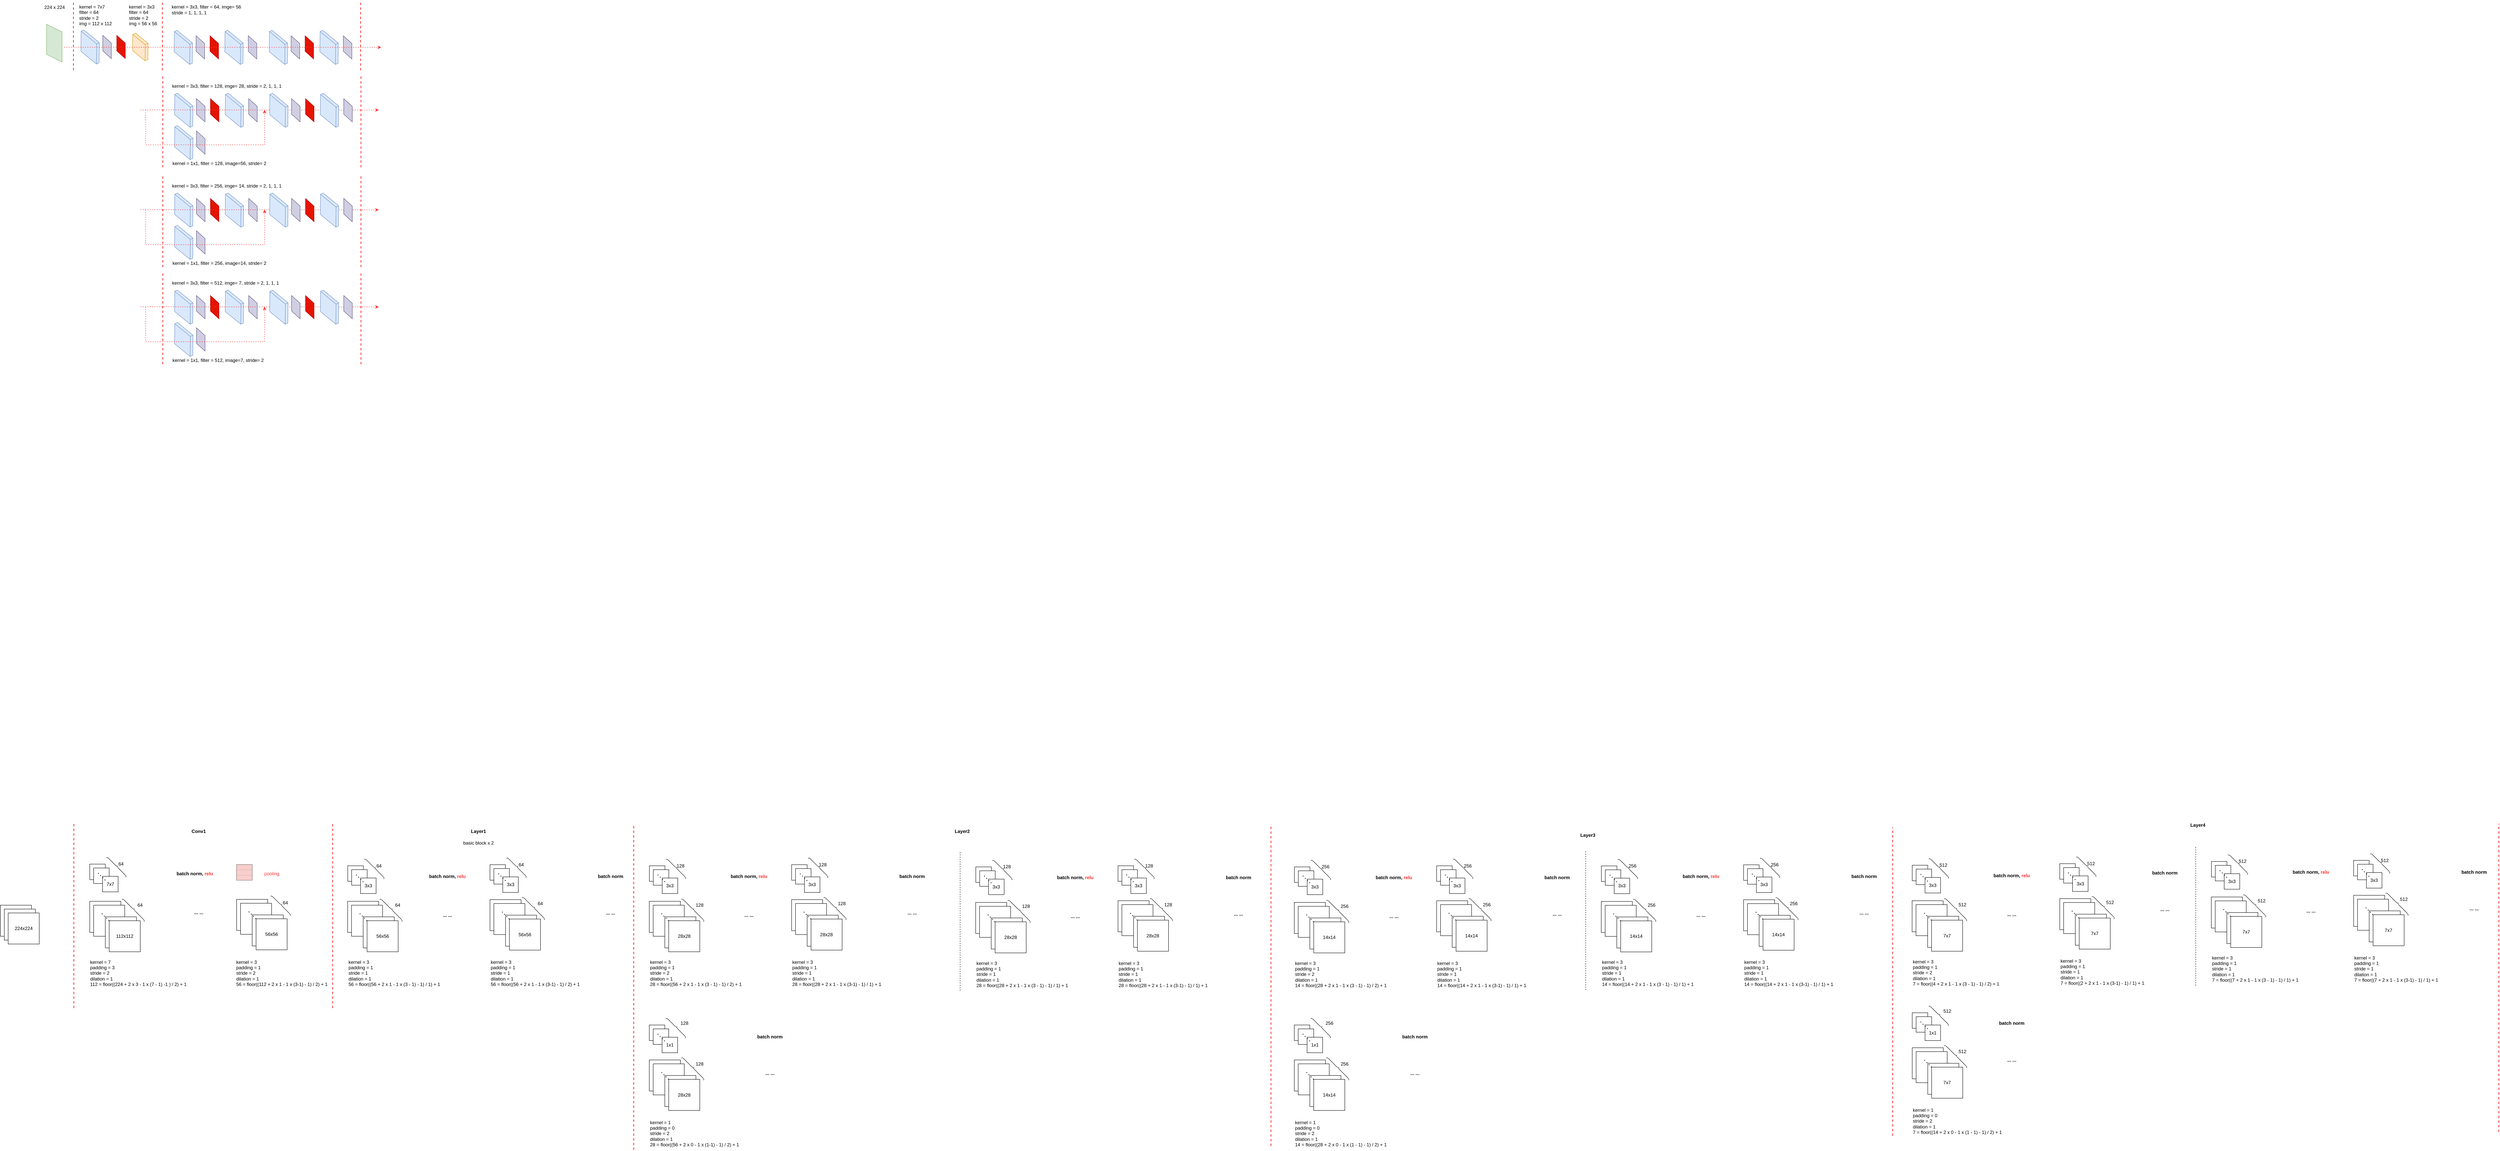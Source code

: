 <mxfile version="16.2.2" type="github">
  <diagram id="VlddvBZ7y_0hIab4voik" name="Page-1">
    <mxGraphModel dx="2791" dy="3452" grid="1" gridSize="10" guides="1" tooltips="1" connect="1" arrows="1" fold="1" page="1" pageScale="1" pageWidth="827" pageHeight="1169" math="0" shadow="0">
      <root>
        <mxCell id="0" />
        <mxCell id="1" parent="0" />
        <mxCell id="0pMEjqYekxcfD8_AW6o8-1" value="224x224" style="rounded=0;whiteSpace=wrap;html=1;" vertex="1" parent="1">
          <mxGeometry x="-190" y="90" width="80" height="80" as="geometry" />
        </mxCell>
        <mxCell id="0pMEjqYekxcfD8_AW6o8-4" value="224x224" style="rounded=0;whiteSpace=wrap;html=1;" vertex="1" parent="1">
          <mxGeometry x="-180" y="100" width="80" height="80" as="geometry" />
        </mxCell>
        <mxCell id="0pMEjqYekxcfD8_AW6o8-5" value="224x224" style="rounded=0;whiteSpace=wrap;html=1;" vertex="1" parent="1">
          <mxGeometry x="-170" y="110" width="80" height="80" as="geometry" />
        </mxCell>
        <mxCell id="0pMEjqYekxcfD8_AW6o8-6" value="7x7" style="rounded=0;whiteSpace=wrap;html=1;" vertex="1" parent="1">
          <mxGeometry x="40" y="-15.79" width="40" height="40" as="geometry" />
        </mxCell>
        <mxCell id="0pMEjqYekxcfD8_AW6o8-7" value="" style="rounded=0;whiteSpace=wrap;html=1;" vertex="1" parent="1">
          <mxGeometry x="50" y="-5.79" width="40" height="40" as="geometry" />
        </mxCell>
        <mxCell id="0pMEjqYekxcfD8_AW6o8-10" value="7x7" style="rounded=0;whiteSpace=wrap;html=1;" vertex="1" parent="1">
          <mxGeometry x="72.92" y="15.67" width="40" height="40" as="geometry" />
        </mxCell>
        <mxCell id="0pMEjqYekxcfD8_AW6o8-11" value="" style="shape=curlyBracket;whiteSpace=wrap;html=1;rounded=1;flipH=1;size=0.5;rotation=-45;" vertex="1" parent="1">
          <mxGeometry x="106.46" y="-44.33" width="6.46" height="70" as="geometry" />
        </mxCell>
        <mxCell id="0pMEjqYekxcfD8_AW6o8-12" value="64" style="text;html=1;align=center;verticalAlign=middle;resizable=0;points=[];autosize=1;strokeColor=none;fillColor=none;" vertex="1" parent="1">
          <mxGeometry x="105" y="-25.79" width="30" height="20" as="geometry" />
        </mxCell>
        <mxCell id="0pMEjqYekxcfD8_AW6o8-20" value="" style="endArrow=none;dashed=1;html=1;dashPattern=1 3;strokeWidth=2;rounded=0;" edge="1" parent="1">
          <mxGeometry width="50" height="50" relative="1" as="geometry">
            <mxPoint x="80" y="25.67" as="sourcePoint" />
            <mxPoint x="60" y="5.67" as="targetPoint" />
          </mxGeometry>
        </mxCell>
        <mxCell id="0pMEjqYekxcfD8_AW6o8-23" value="kernel = 7&lt;br&gt;padding = 3&lt;br&gt;stride = 2&lt;br&gt;dilation = 1&lt;br&gt;112 = floor((224 + 2 x 3 - 1 x (7 - 1) -1 ) / 2) + 1" style="text;html=1;align=left;verticalAlign=middle;resizable=0;points=[];autosize=1;strokeColor=none;fillColor=none;" vertex="1" parent="1">
          <mxGeometry x="38.54" y="230" width="260" height="70" as="geometry" />
        </mxCell>
        <mxCell id="0pMEjqYekxcfD8_AW6o8-24" value="112x112" style="rounded=0;whiteSpace=wrap;html=1;" vertex="1" parent="1">
          <mxGeometry x="418" y="75" width="80" height="80" as="geometry" />
        </mxCell>
        <mxCell id="0pMEjqYekxcfD8_AW6o8-25" value="" style="rounded=0;whiteSpace=wrap;html=1;" vertex="1" parent="1">
          <mxGeometry x="428" y="85" width="80" height="80" as="geometry" />
        </mxCell>
        <mxCell id="0pMEjqYekxcfD8_AW6o8-26" value="112x112" style="rounded=0;whiteSpace=wrap;html=1;" vertex="1" parent="1">
          <mxGeometry x="458" y="115" width="80" height="80" as="geometry" />
        </mxCell>
        <mxCell id="0pMEjqYekxcfD8_AW6o8-27" value="56x56" style="rounded=0;whiteSpace=wrap;html=1;" vertex="1" parent="1">
          <mxGeometry x="468" y="125" width="80" height="80" as="geometry" />
        </mxCell>
        <mxCell id="0pMEjqYekxcfD8_AW6o8-28" value="" style="endArrow=none;dashed=1;html=1;dashPattern=1 3;strokeWidth=2;rounded=0;" edge="1" parent="1">
          <mxGeometry width="50" height="50" relative="1" as="geometry">
            <mxPoint x="467.69" y="125" as="sourcePoint" />
            <mxPoint x="447.69" y="105" as="targetPoint" />
          </mxGeometry>
        </mxCell>
        <mxCell id="0pMEjqYekxcfD8_AW6o8-29" value="" style="shape=curlyBracket;whiteSpace=wrap;html=1;rounded=1;flipH=1;size=0.5;rotation=-45;" vertex="1" parent="1">
          <mxGeometry x="529.46" y="55" width="6.46" height="70" as="geometry" />
        </mxCell>
        <mxCell id="0pMEjqYekxcfD8_AW6o8-30" value="64" style="text;html=1;align=center;verticalAlign=middle;resizable=0;points=[];autosize=1;strokeColor=none;fillColor=none;" vertex="1" parent="1">
          <mxGeometry x="528" y="73.54" width="30" height="20" as="geometry" />
        </mxCell>
        <mxCell id="0pMEjqYekxcfD8_AW6o8-70" value="kernel = 3&lt;br&gt;padding = 1&lt;br&gt;stride = 2&lt;br&gt;dilation = 1&lt;br&gt;&lt;span style=&quot;text-align: center&quot;&gt;56 = floor((112 + 2 x 1 - 1 x (3-1) - 1) / 2) + 1&lt;/span&gt;" style="text;html=1;align=left;verticalAlign=middle;resizable=0;points=[];autosize=1;strokeColor=none;fillColor=none;" vertex="1" parent="1">
          <mxGeometry x="415" y="225" width="250" height="80" as="geometry" />
        </mxCell>
        <mxCell id="0pMEjqYekxcfD8_AW6o8-71" value="" style="endArrow=none;dashed=1;html=1;rounded=0;fontStyle=0;strokeWidth=2;strokeColor=#FF3333;" edge="1" parent="1">
          <mxGeometry width="50" height="50" relative="1" as="geometry">
            <mxPoint x="-1" y="355" as="sourcePoint" />
            <mxPoint x="-1" y="-125" as="targetPoint" />
          </mxGeometry>
        </mxCell>
        <mxCell id="0pMEjqYekxcfD8_AW6o8-72" value="" style="endArrow=none;dashed=1;html=1;rounded=0;strokeWidth=2;strokeColor=#FF3333;" edge="1" parent="1">
          <mxGeometry width="50" height="50" relative="1" as="geometry">
            <mxPoint x="665" y="355" as="sourcePoint" />
            <mxPoint x="665" y="-125" as="targetPoint" />
          </mxGeometry>
        </mxCell>
        <mxCell id="0pMEjqYekxcfD8_AW6o8-73" value="&lt;b&gt;Conv1&lt;/b&gt;" style="text;html=1;align=center;verticalAlign=middle;resizable=0;points=[];autosize=1;strokeColor=none;fillColor=none;" vertex="1" parent="1">
          <mxGeometry x="295" y="-110" width="50" height="20" as="geometry" />
        </mxCell>
        <mxCell id="0pMEjqYekxcfD8_AW6o8-111" value="7x7" style="rounded=0;whiteSpace=wrap;html=1;" vertex="1" parent="1">
          <mxGeometry x="704" y="-11.46" width="40" height="40" as="geometry" />
        </mxCell>
        <mxCell id="0pMEjqYekxcfD8_AW6o8-112" value="" style="rounded=0;whiteSpace=wrap;html=1;" vertex="1" parent="1">
          <mxGeometry x="714" y="-1.46" width="40" height="40" as="geometry" />
        </mxCell>
        <mxCell id="0pMEjqYekxcfD8_AW6o8-113" value="3x3" style="rounded=0;whiteSpace=wrap;html=1;" vertex="1" parent="1">
          <mxGeometry x="736.92" y="20" width="40" height="40" as="geometry" />
        </mxCell>
        <mxCell id="0pMEjqYekxcfD8_AW6o8-114" value="" style="shape=curlyBracket;whiteSpace=wrap;html=1;rounded=1;flipH=1;size=0.5;rotation=-45;" vertex="1" parent="1">
          <mxGeometry x="770.46" y="-40" width="6.46" height="70" as="geometry" />
        </mxCell>
        <mxCell id="0pMEjqYekxcfD8_AW6o8-115" value="64" style="text;html=1;align=center;verticalAlign=middle;resizable=0;points=[];autosize=1;strokeColor=none;fillColor=none;" vertex="1" parent="1">
          <mxGeometry x="769" y="-21.46" width="30" height="20" as="geometry" />
        </mxCell>
        <mxCell id="0pMEjqYekxcfD8_AW6o8-116" value="112x112" style="rounded=0;whiteSpace=wrap;html=1;" vertex="1" parent="1">
          <mxGeometry x="703.69" y="80" width="80" height="80" as="geometry" />
        </mxCell>
        <mxCell id="0pMEjqYekxcfD8_AW6o8-117" value="" style="rounded=0;whiteSpace=wrap;html=1;" vertex="1" parent="1">
          <mxGeometry x="713.69" y="90" width="80" height="80" as="geometry" />
        </mxCell>
        <mxCell id="0pMEjqYekxcfD8_AW6o8-118" value="112x112" style="rounded=0;whiteSpace=wrap;html=1;" vertex="1" parent="1">
          <mxGeometry x="743.69" y="120" width="80" height="80" as="geometry" />
        </mxCell>
        <mxCell id="0pMEjqYekxcfD8_AW6o8-119" value="56x56" style="rounded=0;whiteSpace=wrap;html=1;" vertex="1" parent="1">
          <mxGeometry x="753.69" y="130" width="80" height="80" as="geometry" />
        </mxCell>
        <mxCell id="0pMEjqYekxcfD8_AW6o8-120" value="" style="endArrow=none;dashed=1;html=1;dashPattern=1 3;strokeWidth=2;rounded=0;" edge="1" parent="1">
          <mxGeometry width="50" height="50" relative="1" as="geometry">
            <mxPoint x="744" y="30" as="sourcePoint" />
            <mxPoint x="724" y="10" as="targetPoint" />
          </mxGeometry>
        </mxCell>
        <mxCell id="0pMEjqYekxcfD8_AW6o8-121" value="" style="endArrow=none;dashed=1;html=1;dashPattern=1 3;strokeWidth=2;rounded=0;" edge="1" parent="1">
          <mxGeometry width="50" height="50" relative="1" as="geometry">
            <mxPoint x="753.38" y="130" as="sourcePoint" />
            <mxPoint x="733.38" y="110" as="targetPoint" />
          </mxGeometry>
        </mxCell>
        <mxCell id="0pMEjqYekxcfD8_AW6o8-122" value="" style="shape=curlyBracket;whiteSpace=wrap;html=1;rounded=1;flipH=1;size=0.5;rotation=-45;" vertex="1" parent="1">
          <mxGeometry x="813.69" y="61.46" width="6.46" height="80" as="geometry" />
        </mxCell>
        <mxCell id="0pMEjqYekxcfD8_AW6o8-123" value="64" style="text;html=1;align=center;verticalAlign=middle;resizable=0;points=[];autosize=1;strokeColor=none;fillColor=none;" vertex="1" parent="1">
          <mxGeometry x="817.23" y="80.0" width="30" height="20" as="geometry" />
        </mxCell>
        <mxCell id="0pMEjqYekxcfD8_AW6o8-124" value="kernel = 3&lt;br&gt;padding = 1&lt;br&gt;stride = 1&lt;br&gt;dilation = 1&lt;br&gt;56 = floor((56 + 2 x 1 - 1 x (3 - 1) - 1) / 1) + 1" style="text;html=1;align=left;verticalAlign=middle;resizable=0;points=[];autosize=1;strokeColor=none;fillColor=none;" vertex="1" parent="1">
          <mxGeometry x="703.69" y="230" width="250" height="70" as="geometry" />
        </mxCell>
        <mxCell id="0pMEjqYekxcfD8_AW6o8-135" value="kernel = 3&lt;br&gt;padding = 1&lt;br&gt;stride = 1&lt;br&gt;dilation = 1&lt;br&gt;&lt;span style=&quot;text-align: center&quot;&gt;56 = floor((56 + 2 x 1 - 1 x (3-1) - 1) / 2) + 1&lt;/span&gt;" style="text;html=1;align=left;verticalAlign=middle;resizable=0;points=[];autosize=1;strokeColor=none;fillColor=none;" vertex="1" parent="1">
          <mxGeometry x="1070" y="225" width="240" height="80" as="geometry" />
        </mxCell>
        <mxCell id="0pMEjqYekxcfD8_AW6o8-137" value="" style="endArrow=none;dashed=1;html=1;rounded=0;strokeWidth=2;strokeColor=#FF3333;" edge="1" parent="1">
          <mxGeometry width="50" height="50" relative="1" as="geometry">
            <mxPoint x="1440" y="720" as="sourcePoint" />
            <mxPoint x="1440" y="-120" as="targetPoint" />
          </mxGeometry>
        </mxCell>
        <mxCell id="0pMEjqYekxcfD8_AW6o8-138" value="&lt;b&gt;Layer1&lt;/b&gt;" style="text;html=1;align=center;verticalAlign=middle;resizable=0;points=[];autosize=1;strokeColor=none;fillColor=none;" vertex="1" parent="1">
          <mxGeometry x="1015" y="-110" width="50" height="20" as="geometry" />
        </mxCell>
        <mxCell id="0pMEjqYekxcfD8_AW6o8-170" value="&lt;b&gt;batch norm, &lt;font color=&quot;#ff3333&quot;&gt;relu&lt;/font&gt;&lt;/b&gt;" style="text;html=1;align=center;verticalAlign=middle;resizable=0;points=[];autosize=1;strokeColor=none;fillColor=none;" vertex="1" parent="1">
          <mxGeometry x="255" y="-1.46" width="110" height="20" as="geometry" />
        </mxCell>
        <mxCell id="0pMEjqYekxcfD8_AW6o8-171" value="&lt;b&gt;batch norm, &lt;font color=&quot;#ff3333&quot;&gt;relu&lt;/font&gt;&lt;/b&gt;" style="text;html=1;align=center;verticalAlign=middle;resizable=0;points=[];autosize=1;strokeColor=none;fillColor=none;" vertex="1" parent="1">
          <mxGeometry x="905" y="5.73" width="110" height="20" as="geometry" />
        </mxCell>
        <mxCell id="0pMEjqYekxcfD8_AW6o8-172" value="basic block x 2" style="text;html=1;align=center;verticalAlign=middle;resizable=0;points=[];autosize=1;strokeColor=none;fillColor=none;" vertex="1" parent="1">
          <mxGeometry x="995" y="-80" width="90" height="20" as="geometry" />
        </mxCell>
        <mxCell id="0pMEjqYekxcfD8_AW6o8-173" value="7x7" style="rounded=0;whiteSpace=wrap;html=1;" vertex="1" parent="1">
          <mxGeometry x="1070" y="-14.33" width="40" height="40" as="geometry" />
        </mxCell>
        <mxCell id="0pMEjqYekxcfD8_AW6o8-174" value="" style="rounded=0;whiteSpace=wrap;html=1;" vertex="1" parent="1">
          <mxGeometry x="1080" y="-4.33" width="40" height="40" as="geometry" />
        </mxCell>
        <mxCell id="0pMEjqYekxcfD8_AW6o8-175" value="3x3" style="rounded=0;whiteSpace=wrap;html=1;" vertex="1" parent="1">
          <mxGeometry x="1102.92" y="17.13" width="40" height="40" as="geometry" />
        </mxCell>
        <mxCell id="0pMEjqYekxcfD8_AW6o8-176" value="" style="shape=curlyBracket;whiteSpace=wrap;html=1;rounded=1;flipH=1;size=0.5;rotation=-45;" vertex="1" parent="1">
          <mxGeometry x="1136.46" y="-42.87" width="6.46" height="70" as="geometry" />
        </mxCell>
        <mxCell id="0pMEjqYekxcfD8_AW6o8-177" value="64" style="text;html=1;align=center;verticalAlign=middle;resizable=0;points=[];autosize=1;strokeColor=none;fillColor=none;" vertex="1" parent="1">
          <mxGeometry x="1135" y="-24.33" width="30" height="20" as="geometry" />
        </mxCell>
        <mxCell id="0pMEjqYekxcfD8_AW6o8-178" value="" style="endArrow=none;dashed=1;html=1;dashPattern=1 3;strokeWidth=2;rounded=0;" edge="1" parent="1">
          <mxGeometry width="50" height="50" relative="1" as="geometry">
            <mxPoint x="1110" y="27.13" as="sourcePoint" />
            <mxPoint x="1090" y="7.13" as="targetPoint" />
          </mxGeometry>
        </mxCell>
        <mxCell id="0pMEjqYekxcfD8_AW6o8-179" value="112x112" style="rounded=0;whiteSpace=wrap;html=1;" vertex="1" parent="1">
          <mxGeometry x="1070" y="75.67" width="80" height="80" as="geometry" />
        </mxCell>
        <mxCell id="0pMEjqYekxcfD8_AW6o8-180" value="" style="rounded=0;whiteSpace=wrap;html=1;" vertex="1" parent="1">
          <mxGeometry x="1080" y="85.67" width="80" height="80" as="geometry" />
        </mxCell>
        <mxCell id="0pMEjqYekxcfD8_AW6o8-181" value="112x112" style="rounded=0;whiteSpace=wrap;html=1;" vertex="1" parent="1">
          <mxGeometry x="1110" y="115.67" width="80" height="80" as="geometry" />
        </mxCell>
        <mxCell id="0pMEjqYekxcfD8_AW6o8-182" value="56x56" style="rounded=0;whiteSpace=wrap;html=1;" vertex="1" parent="1">
          <mxGeometry x="1120" y="125.67" width="80" height="80" as="geometry" />
        </mxCell>
        <mxCell id="0pMEjqYekxcfD8_AW6o8-183" value="" style="endArrow=none;dashed=1;html=1;dashPattern=1 3;strokeWidth=2;rounded=0;" edge="1" parent="1">
          <mxGeometry width="50" height="50" relative="1" as="geometry">
            <mxPoint x="1119.69" y="125.67" as="sourcePoint" />
            <mxPoint x="1099.69" y="105.67" as="targetPoint" />
          </mxGeometry>
        </mxCell>
        <mxCell id="0pMEjqYekxcfD8_AW6o8-184" value="" style="shape=curlyBracket;whiteSpace=wrap;html=1;rounded=1;flipH=1;size=0.5;rotation=-45;" vertex="1" parent="1">
          <mxGeometry x="1180" y="57.13" width="6.46" height="80" as="geometry" />
        </mxCell>
        <mxCell id="0pMEjqYekxcfD8_AW6o8-185" value="64" style="text;html=1;align=center;verticalAlign=middle;resizable=0;points=[];autosize=1;strokeColor=none;fillColor=none;" vertex="1" parent="1">
          <mxGeometry x="1183.54" y="75.67" width="30" height="20" as="geometry" />
        </mxCell>
        <mxCell id="0pMEjqYekxcfD8_AW6o8-186" value="&lt;b&gt;batch norm&lt;/b&gt;" style="text;html=1;align=center;verticalAlign=middle;resizable=0;points=[];autosize=1;strokeColor=none;fillColor=none;" vertex="1" parent="1">
          <mxGeometry x="1340" y="5.67" width="80" height="20" as="geometry" />
        </mxCell>
        <mxCell id="0pMEjqYekxcfD8_AW6o8-187" value="&lt;b&gt;... ...&lt;/b&gt;" style="text;html=1;align=center;verticalAlign=middle;resizable=0;points=[];autosize=1;strokeColor=none;fillColor=none;" vertex="1" parent="1">
          <mxGeometry x="940" y="105.67" width="40" height="20" as="geometry" />
        </mxCell>
        <mxCell id="0pMEjqYekxcfD8_AW6o8-188" value="112x112" style="rounded=0;whiteSpace=wrap;html=1;" vertex="1" parent="1">
          <mxGeometry x="40" y="80" width="80" height="80" as="geometry" />
        </mxCell>
        <mxCell id="0pMEjqYekxcfD8_AW6o8-189" value="" style="rounded=0;whiteSpace=wrap;html=1;" vertex="1" parent="1">
          <mxGeometry x="50" y="90" width="80" height="80" as="geometry" />
        </mxCell>
        <mxCell id="0pMEjqYekxcfD8_AW6o8-190" value="112x112" style="rounded=0;whiteSpace=wrap;html=1;" vertex="1" parent="1">
          <mxGeometry x="80" y="120" width="80" height="80" as="geometry" />
        </mxCell>
        <mxCell id="0pMEjqYekxcfD8_AW6o8-191" value="112x112" style="rounded=0;whiteSpace=wrap;html=1;" vertex="1" parent="1">
          <mxGeometry x="90" y="130" width="80" height="80" as="geometry" />
        </mxCell>
        <mxCell id="0pMEjqYekxcfD8_AW6o8-192" value="" style="endArrow=none;dashed=1;html=1;dashPattern=1 3;strokeWidth=2;rounded=0;" edge="1" parent="1">
          <mxGeometry width="50" height="50" relative="1" as="geometry">
            <mxPoint x="89.69" y="130" as="sourcePoint" />
            <mxPoint x="69.69" y="110" as="targetPoint" />
          </mxGeometry>
        </mxCell>
        <mxCell id="0pMEjqYekxcfD8_AW6o8-193" value="" style="shape=curlyBracket;whiteSpace=wrap;html=1;rounded=1;flipH=1;size=0.5;rotation=-45;" vertex="1" parent="1">
          <mxGeometry x="150" y="61.46" width="6.46" height="80" as="geometry" />
        </mxCell>
        <mxCell id="0pMEjqYekxcfD8_AW6o8-194" value="64" style="text;html=1;align=center;verticalAlign=middle;resizable=0;points=[];autosize=1;strokeColor=none;fillColor=none;" vertex="1" parent="1">
          <mxGeometry x="153.54" y="80.0" width="30" height="20" as="geometry" />
        </mxCell>
        <mxCell id="0pMEjqYekxcfD8_AW6o8-196" value="&lt;b&gt;... ...&lt;/b&gt;" style="text;html=1;align=center;verticalAlign=middle;resizable=0;points=[];autosize=1;strokeColor=none;fillColor=none;" vertex="1" parent="1">
          <mxGeometry x="300" y="99.33" width="40" height="20" as="geometry" />
        </mxCell>
        <mxCell id="0pMEjqYekxcfD8_AW6o8-197" value="&lt;b&gt;... ...&lt;/b&gt;" style="text;html=1;align=center;verticalAlign=middle;resizable=0;points=[];autosize=1;strokeColor=none;fillColor=none;" vertex="1" parent="1">
          <mxGeometry x="1360" y="100" width="40" height="20" as="geometry" />
        </mxCell>
        <mxCell id="0pMEjqYekxcfD8_AW6o8-198" value="7x7" style="rounded=0;whiteSpace=wrap;html=1;" vertex="1" parent="1">
          <mxGeometry x="1480.31" y="-11.46" width="40" height="40" as="geometry" />
        </mxCell>
        <mxCell id="0pMEjqYekxcfD8_AW6o8-199" value="" style="rounded=0;whiteSpace=wrap;html=1;" vertex="1" parent="1">
          <mxGeometry x="1490.31" y="-1.46" width="40" height="40" as="geometry" />
        </mxCell>
        <mxCell id="0pMEjqYekxcfD8_AW6o8-200" value="3x3" style="rounded=0;whiteSpace=wrap;html=1;" vertex="1" parent="1">
          <mxGeometry x="1513.23" y="20" width="40" height="40" as="geometry" />
        </mxCell>
        <mxCell id="0pMEjqYekxcfD8_AW6o8-201" value="" style="shape=curlyBracket;whiteSpace=wrap;html=1;rounded=1;flipH=1;size=0.5;rotation=-45;" vertex="1" parent="1">
          <mxGeometry x="1546.77" y="-40" width="6.46" height="70" as="geometry" />
        </mxCell>
        <mxCell id="0pMEjqYekxcfD8_AW6o8-202" value="128" style="text;html=1;align=center;verticalAlign=middle;resizable=0;points=[];autosize=1;strokeColor=none;fillColor=none;" vertex="1" parent="1">
          <mxGeometry x="1540.31" y="-21.46" width="40" height="20" as="geometry" />
        </mxCell>
        <mxCell id="0pMEjqYekxcfD8_AW6o8-203" value="112x112" style="rounded=0;whiteSpace=wrap;html=1;" vertex="1" parent="1">
          <mxGeometry x="1480" y="80" width="80" height="80" as="geometry" />
        </mxCell>
        <mxCell id="0pMEjqYekxcfD8_AW6o8-204" value="" style="rounded=0;whiteSpace=wrap;html=1;" vertex="1" parent="1">
          <mxGeometry x="1490" y="90" width="80" height="80" as="geometry" />
        </mxCell>
        <mxCell id="0pMEjqYekxcfD8_AW6o8-205" value="112x112" style="rounded=0;whiteSpace=wrap;html=1;" vertex="1" parent="1">
          <mxGeometry x="1520" y="120" width="80" height="80" as="geometry" />
        </mxCell>
        <mxCell id="0pMEjqYekxcfD8_AW6o8-206" value="28x28" style="rounded=0;whiteSpace=wrap;html=1;" vertex="1" parent="1">
          <mxGeometry x="1530" y="130" width="80" height="80" as="geometry" />
        </mxCell>
        <mxCell id="0pMEjqYekxcfD8_AW6o8-207" value="" style="endArrow=none;dashed=1;html=1;dashPattern=1 3;strokeWidth=2;rounded=0;" edge="1" parent="1">
          <mxGeometry width="50" height="50" relative="1" as="geometry">
            <mxPoint x="1520.31" y="30" as="sourcePoint" />
            <mxPoint x="1500.31" y="10" as="targetPoint" />
          </mxGeometry>
        </mxCell>
        <mxCell id="0pMEjqYekxcfD8_AW6o8-208" value="" style="endArrow=none;dashed=1;html=1;dashPattern=1 3;strokeWidth=2;rounded=0;" edge="1" parent="1">
          <mxGeometry width="50" height="50" relative="1" as="geometry">
            <mxPoint x="1529.69" y="130" as="sourcePoint" />
            <mxPoint x="1509.69" y="110" as="targetPoint" />
          </mxGeometry>
        </mxCell>
        <mxCell id="0pMEjqYekxcfD8_AW6o8-209" value="" style="shape=curlyBracket;whiteSpace=wrap;html=1;rounded=1;flipH=1;size=0.5;rotation=-45;" vertex="1" parent="1">
          <mxGeometry x="1590" y="61.46" width="6.46" height="80" as="geometry" />
        </mxCell>
        <mxCell id="0pMEjqYekxcfD8_AW6o8-210" value="128" style="text;html=1;align=center;verticalAlign=middle;resizable=0;points=[];autosize=1;strokeColor=none;fillColor=none;" vertex="1" parent="1">
          <mxGeometry x="1588.54" y="80.0" width="40" height="20" as="geometry" />
        </mxCell>
        <mxCell id="0pMEjqYekxcfD8_AW6o8-211" value="kernel = 3&lt;br&gt;padding = 1&lt;br&gt;stride = 2&lt;br&gt;dilation = 1&lt;br&gt;28 = floor((56 + 2 x 1 - 1 x (3 - 1) - 1) / 2) + 1" style="text;html=1;align=left;verticalAlign=middle;resizable=0;points=[];autosize=1;strokeColor=none;fillColor=none;" vertex="1" parent="1">
          <mxGeometry x="1480" y="230" width="250" height="70" as="geometry" />
        </mxCell>
        <mxCell id="0pMEjqYekxcfD8_AW6o8-212" value="kernel = 3&lt;br&gt;padding = 1&lt;br&gt;stride = 1&lt;br&gt;dilation = 1&lt;br&gt;&lt;span style=&quot;text-align: center&quot;&gt;28 = floor((28 + 2 x 1 - 1 x (3-1) - 1) / 1) + 1&lt;/span&gt;" style="text;html=1;align=left;verticalAlign=middle;resizable=0;points=[];autosize=1;strokeColor=none;fillColor=none;" vertex="1" parent="1">
          <mxGeometry x="1846.31" y="230" width="240" height="70" as="geometry" />
        </mxCell>
        <mxCell id="0pMEjqYekxcfD8_AW6o8-213" value="" style="endArrow=none;dashed=1;html=1;rounded=0;strokeWidth=2;strokeColor=#FF3333;" edge="1" parent="1">
          <mxGeometry width="50" height="50" relative="1" as="geometry">
            <mxPoint x="3080" y="710" as="sourcePoint" />
            <mxPoint x="3080" y="-118.2" as="targetPoint" />
          </mxGeometry>
        </mxCell>
        <mxCell id="0pMEjqYekxcfD8_AW6o8-214" value="&lt;b&gt;Layer2&lt;/b&gt;" style="text;html=1;align=center;verticalAlign=middle;resizable=0;points=[];autosize=1;strokeColor=none;fillColor=none;" vertex="1" parent="1">
          <mxGeometry x="2260" y="-110" width="50" height="20" as="geometry" />
        </mxCell>
        <mxCell id="0pMEjqYekxcfD8_AW6o8-215" value="&lt;b&gt;batch norm, &lt;font color=&quot;#ff3333&quot;&gt;relu&lt;/font&gt;&lt;/b&gt;" style="text;html=1;align=center;verticalAlign=middle;resizable=0;points=[];autosize=1;strokeColor=none;fillColor=none;" vertex="1" parent="1">
          <mxGeometry x="1681.31" y="5.73" width="110" height="20" as="geometry" />
        </mxCell>
        <mxCell id="0pMEjqYekxcfD8_AW6o8-217" value="7x7" style="rounded=0;whiteSpace=wrap;html=1;" vertex="1" parent="1">
          <mxGeometry x="1846.31" y="-14.33" width="40" height="40" as="geometry" />
        </mxCell>
        <mxCell id="0pMEjqYekxcfD8_AW6o8-218" value="" style="rounded=0;whiteSpace=wrap;html=1;" vertex="1" parent="1">
          <mxGeometry x="1856.31" y="-4.33" width="40" height="40" as="geometry" />
        </mxCell>
        <mxCell id="0pMEjqYekxcfD8_AW6o8-219" value="3x3" style="rounded=0;whiteSpace=wrap;html=1;" vertex="1" parent="1">
          <mxGeometry x="1879.23" y="17.13" width="40" height="40" as="geometry" />
        </mxCell>
        <mxCell id="0pMEjqYekxcfD8_AW6o8-220" value="" style="shape=curlyBracket;whiteSpace=wrap;html=1;rounded=1;flipH=1;size=0.5;rotation=-45;" vertex="1" parent="1">
          <mxGeometry x="1912.77" y="-42.87" width="6.46" height="70" as="geometry" />
        </mxCell>
        <mxCell id="0pMEjqYekxcfD8_AW6o8-221" value="128" style="text;html=1;align=center;verticalAlign=middle;resizable=0;points=[];autosize=1;strokeColor=none;fillColor=none;" vertex="1" parent="1">
          <mxGeometry x="1906.31" y="-24.33" width="40" height="20" as="geometry" />
        </mxCell>
        <mxCell id="0pMEjqYekxcfD8_AW6o8-222" value="" style="endArrow=none;dashed=1;html=1;dashPattern=1 3;strokeWidth=2;rounded=0;" edge="1" parent="1">
          <mxGeometry width="50" height="50" relative="1" as="geometry">
            <mxPoint x="1886.31" y="27.13" as="sourcePoint" />
            <mxPoint x="1866.31" y="7.13" as="targetPoint" />
          </mxGeometry>
        </mxCell>
        <mxCell id="0pMEjqYekxcfD8_AW6o8-223" value="112x112" style="rounded=0;whiteSpace=wrap;html=1;" vertex="1" parent="1">
          <mxGeometry x="1846.31" y="75.67" width="80" height="80" as="geometry" />
        </mxCell>
        <mxCell id="0pMEjqYekxcfD8_AW6o8-224" value="" style="rounded=0;whiteSpace=wrap;html=1;" vertex="1" parent="1">
          <mxGeometry x="1856.31" y="85.67" width="80" height="80" as="geometry" />
        </mxCell>
        <mxCell id="0pMEjqYekxcfD8_AW6o8-225" value="112x112" style="rounded=0;whiteSpace=wrap;html=1;" vertex="1" parent="1">
          <mxGeometry x="1886.31" y="115.67" width="80" height="80" as="geometry" />
        </mxCell>
        <mxCell id="0pMEjqYekxcfD8_AW6o8-226" value="28x28" style="rounded=0;whiteSpace=wrap;html=1;" vertex="1" parent="1">
          <mxGeometry x="1896.31" y="125.67" width="80" height="80" as="geometry" />
        </mxCell>
        <mxCell id="0pMEjqYekxcfD8_AW6o8-227" value="" style="endArrow=none;dashed=1;html=1;dashPattern=1 3;strokeWidth=2;rounded=0;" edge="1" parent="1">
          <mxGeometry width="50" height="50" relative="1" as="geometry">
            <mxPoint x="1896" y="125.67" as="sourcePoint" />
            <mxPoint x="1876" y="105.67" as="targetPoint" />
          </mxGeometry>
        </mxCell>
        <mxCell id="0pMEjqYekxcfD8_AW6o8-228" value="" style="shape=curlyBracket;whiteSpace=wrap;html=1;rounded=1;flipH=1;size=0.5;rotation=-45;" vertex="1" parent="1">
          <mxGeometry x="1956.31" y="57.13" width="6.46" height="80" as="geometry" />
        </mxCell>
        <mxCell id="0pMEjqYekxcfD8_AW6o8-229" value="128" style="text;html=1;align=center;verticalAlign=middle;resizable=0;points=[];autosize=1;strokeColor=none;fillColor=none;" vertex="1" parent="1">
          <mxGeometry x="1954.85" y="75.67" width="40" height="20" as="geometry" />
        </mxCell>
        <mxCell id="0pMEjqYekxcfD8_AW6o8-230" value="&lt;b&gt;batch norm&lt;/b&gt;" style="text;html=1;align=center;verticalAlign=middle;resizable=0;points=[];autosize=1;strokeColor=none;fillColor=none;" vertex="1" parent="1">
          <mxGeometry x="2116.31" y="5.67" width="80" height="20" as="geometry" />
        </mxCell>
        <mxCell id="0pMEjqYekxcfD8_AW6o8-231" value="&lt;b&gt;... ...&lt;/b&gt;" style="text;html=1;align=center;verticalAlign=middle;resizable=0;points=[];autosize=1;strokeColor=none;fillColor=none;" vertex="1" parent="1">
          <mxGeometry x="1716.31" y="105.67" width="40" height="20" as="geometry" />
        </mxCell>
        <mxCell id="0pMEjqYekxcfD8_AW6o8-232" value="&lt;b&gt;... ...&lt;/b&gt;" style="text;html=1;align=center;verticalAlign=middle;resizable=0;points=[];autosize=1;strokeColor=none;fillColor=none;" vertex="1" parent="1">
          <mxGeometry x="2136.31" y="100" width="40" height="20" as="geometry" />
        </mxCell>
        <mxCell id="0pMEjqYekxcfD8_AW6o8-233" value="kernel = 1&lt;br&gt;padding = 0&lt;br&gt;stride = 2&lt;br&gt;dilation = 1&lt;br&gt;&lt;span style=&quot;text-align: center&quot;&gt;28 = floor((56 + 2 x 0 - 1 x (1-1) - 1) / 2) + 1&lt;/span&gt;" style="text;html=1;align=left;verticalAlign=middle;resizable=0;points=[];autosize=1;strokeColor=none;fillColor=none;" vertex="1" parent="1">
          <mxGeometry x="1480" y="642.87" width="240" height="70" as="geometry" />
        </mxCell>
        <mxCell id="0pMEjqYekxcfD8_AW6o8-234" value="7x7" style="rounded=0;whiteSpace=wrap;html=1;" vertex="1" parent="1">
          <mxGeometry x="1480" y="398.54" width="40" height="40" as="geometry" />
        </mxCell>
        <mxCell id="0pMEjqYekxcfD8_AW6o8-235" value="" style="rounded=0;whiteSpace=wrap;html=1;" vertex="1" parent="1">
          <mxGeometry x="1490" y="408.54" width="40" height="40" as="geometry" />
        </mxCell>
        <mxCell id="0pMEjqYekxcfD8_AW6o8-236" value="1x1" style="rounded=0;whiteSpace=wrap;html=1;" vertex="1" parent="1">
          <mxGeometry x="1512.92" y="430" width="40" height="40" as="geometry" />
        </mxCell>
        <mxCell id="0pMEjqYekxcfD8_AW6o8-237" value="" style="shape=curlyBracket;whiteSpace=wrap;html=1;rounded=1;flipH=1;size=0.5;rotation=-45;" vertex="1" parent="1">
          <mxGeometry x="1546.46" y="370" width="6.46" height="70" as="geometry" />
        </mxCell>
        <mxCell id="0pMEjqYekxcfD8_AW6o8-238" value="128" style="text;html=1;align=center;verticalAlign=middle;resizable=0;points=[];autosize=1;strokeColor=none;fillColor=none;" vertex="1" parent="1">
          <mxGeometry x="1550" y="384.21" width="40" height="20" as="geometry" />
        </mxCell>
        <mxCell id="0pMEjqYekxcfD8_AW6o8-239" value="" style="endArrow=none;dashed=1;html=1;dashPattern=1 3;strokeWidth=2;rounded=0;" edge="1" parent="1">
          <mxGeometry width="50" height="50" relative="1" as="geometry">
            <mxPoint x="1520.0" y="440.0" as="sourcePoint" />
            <mxPoint x="1500.0" y="420.0" as="targetPoint" />
          </mxGeometry>
        </mxCell>
        <mxCell id="0pMEjqYekxcfD8_AW6o8-240" value="112x112" style="rounded=0;whiteSpace=wrap;html=1;" vertex="1" parent="1">
          <mxGeometry x="1480" y="488.54" width="80" height="80" as="geometry" />
        </mxCell>
        <mxCell id="0pMEjqYekxcfD8_AW6o8-241" value="" style="rounded=0;whiteSpace=wrap;html=1;" vertex="1" parent="1">
          <mxGeometry x="1490" y="498.54" width="80" height="80" as="geometry" />
        </mxCell>
        <mxCell id="0pMEjqYekxcfD8_AW6o8-242" value="112x112" style="rounded=0;whiteSpace=wrap;html=1;" vertex="1" parent="1">
          <mxGeometry x="1520" y="528.54" width="80" height="80" as="geometry" />
        </mxCell>
        <mxCell id="0pMEjqYekxcfD8_AW6o8-243" value="28x28" style="rounded=0;whiteSpace=wrap;html=1;" vertex="1" parent="1">
          <mxGeometry x="1530" y="538.54" width="80" height="80" as="geometry" />
        </mxCell>
        <mxCell id="0pMEjqYekxcfD8_AW6o8-244" value="" style="endArrow=none;dashed=1;html=1;dashPattern=1 3;strokeWidth=2;rounded=0;" edge="1" parent="1">
          <mxGeometry width="50" height="50" relative="1" as="geometry">
            <mxPoint x="1529.69" y="538.54" as="sourcePoint" />
            <mxPoint x="1509.69" y="518.54" as="targetPoint" />
          </mxGeometry>
        </mxCell>
        <mxCell id="0pMEjqYekxcfD8_AW6o8-245" value="" style="shape=curlyBracket;whiteSpace=wrap;html=1;rounded=1;flipH=1;size=0.5;rotation=-45;" vertex="1" parent="1">
          <mxGeometry x="1590" y="470" width="6.46" height="80" as="geometry" />
        </mxCell>
        <mxCell id="0pMEjqYekxcfD8_AW6o8-246" value="128" style="text;html=1;align=center;verticalAlign=middle;resizable=0;points=[];autosize=1;strokeColor=none;fillColor=none;" vertex="1" parent="1">
          <mxGeometry x="1588.54" y="488.54" width="40" height="20" as="geometry" />
        </mxCell>
        <mxCell id="0pMEjqYekxcfD8_AW6o8-247" value="&lt;b&gt;batch norm&lt;/b&gt;" style="text;html=1;align=center;verticalAlign=middle;resizable=0;points=[];autosize=1;strokeColor=none;fillColor=none;" vertex="1" parent="1">
          <mxGeometry x="1750" y="418.54" width="80" height="20" as="geometry" />
        </mxCell>
        <mxCell id="0pMEjqYekxcfD8_AW6o8-248" value="&lt;b&gt;... ...&lt;/b&gt;" style="text;html=1;align=center;verticalAlign=middle;resizable=0;points=[];autosize=1;strokeColor=none;fillColor=none;" vertex="1" parent="1">
          <mxGeometry x="1770" y="512.87" width="40" height="20" as="geometry" />
        </mxCell>
        <mxCell id="0pMEjqYekxcfD8_AW6o8-249" value="7x7" style="rounded=0;whiteSpace=wrap;html=1;" vertex="1" parent="1">
          <mxGeometry x="2320.31" y="-8.59" width="40" height="40" as="geometry" />
        </mxCell>
        <mxCell id="0pMEjqYekxcfD8_AW6o8-250" value="" style="rounded=0;whiteSpace=wrap;html=1;" vertex="1" parent="1">
          <mxGeometry x="2330.31" y="1.41" width="40" height="40" as="geometry" />
        </mxCell>
        <mxCell id="0pMEjqYekxcfD8_AW6o8-251" value="3x3" style="rounded=0;whiteSpace=wrap;html=1;" vertex="1" parent="1">
          <mxGeometry x="2353.23" y="22.87" width="40" height="40" as="geometry" />
        </mxCell>
        <mxCell id="0pMEjqYekxcfD8_AW6o8-252" value="" style="shape=curlyBracket;whiteSpace=wrap;html=1;rounded=1;flipH=1;size=0.5;rotation=-45;" vertex="1" parent="1">
          <mxGeometry x="2386.77" y="-37.13" width="6.46" height="70" as="geometry" />
        </mxCell>
        <mxCell id="0pMEjqYekxcfD8_AW6o8-253" value="128" style="text;html=1;align=center;verticalAlign=middle;resizable=0;points=[];autosize=1;strokeColor=none;fillColor=none;" vertex="1" parent="1">
          <mxGeometry x="2380.31" y="-18.59" width="40" height="20" as="geometry" />
        </mxCell>
        <mxCell id="0pMEjqYekxcfD8_AW6o8-254" value="112x112" style="rounded=0;whiteSpace=wrap;html=1;" vertex="1" parent="1">
          <mxGeometry x="2320" y="82.87" width="80" height="80" as="geometry" />
        </mxCell>
        <mxCell id="0pMEjqYekxcfD8_AW6o8-255" value="" style="rounded=0;whiteSpace=wrap;html=1;" vertex="1" parent="1">
          <mxGeometry x="2330" y="92.87" width="80" height="80" as="geometry" />
        </mxCell>
        <mxCell id="0pMEjqYekxcfD8_AW6o8-256" value="112x112" style="rounded=0;whiteSpace=wrap;html=1;" vertex="1" parent="1">
          <mxGeometry x="2360" y="122.87" width="80" height="80" as="geometry" />
        </mxCell>
        <mxCell id="0pMEjqYekxcfD8_AW6o8-257" value="28x28" style="rounded=0;whiteSpace=wrap;html=1;" vertex="1" parent="1">
          <mxGeometry x="2370" y="132.87" width="80" height="80" as="geometry" />
        </mxCell>
        <mxCell id="0pMEjqYekxcfD8_AW6o8-258" value="" style="endArrow=none;dashed=1;html=1;dashPattern=1 3;strokeWidth=2;rounded=0;" edge="1" parent="1">
          <mxGeometry width="50" height="50" relative="1" as="geometry">
            <mxPoint x="2360.31" y="32.87" as="sourcePoint" />
            <mxPoint x="2340.31" y="12.87" as="targetPoint" />
          </mxGeometry>
        </mxCell>
        <mxCell id="0pMEjqYekxcfD8_AW6o8-259" value="" style="endArrow=none;dashed=1;html=1;dashPattern=1 3;strokeWidth=2;rounded=0;" edge="1" parent="1">
          <mxGeometry width="50" height="50" relative="1" as="geometry">
            <mxPoint x="2369.69" y="132.87" as="sourcePoint" />
            <mxPoint x="2349.69" y="112.87" as="targetPoint" />
          </mxGeometry>
        </mxCell>
        <mxCell id="0pMEjqYekxcfD8_AW6o8-260" value="" style="shape=curlyBracket;whiteSpace=wrap;html=1;rounded=1;flipH=1;size=0.5;rotation=-45;" vertex="1" parent="1">
          <mxGeometry x="2430" y="64.33" width="6.46" height="80" as="geometry" />
        </mxCell>
        <mxCell id="0pMEjqYekxcfD8_AW6o8-261" value="128" style="text;html=1;align=center;verticalAlign=middle;resizable=0;points=[];autosize=1;strokeColor=none;fillColor=none;" vertex="1" parent="1">
          <mxGeometry x="2428.54" y="82.87" width="40" height="20" as="geometry" />
        </mxCell>
        <mxCell id="0pMEjqYekxcfD8_AW6o8-262" value="kernel = 3&lt;br&gt;padding = 1&lt;br&gt;stride = 1&lt;br&gt;dilation = 1&lt;br&gt;28 = floor((28 + 2 x 1 - 1 x (3 - 1) - 1) / 1) + 1" style="text;html=1;align=left;verticalAlign=middle;resizable=0;points=[];autosize=1;strokeColor=none;fillColor=none;" vertex="1" parent="1">
          <mxGeometry x="2320" y="232.87" width="250" height="70" as="geometry" />
        </mxCell>
        <mxCell id="0pMEjqYekxcfD8_AW6o8-263" value="kernel = 3&lt;br&gt;padding = 1&lt;br&gt;stride = 1&lt;br&gt;dilation = 1&lt;br&gt;&lt;span style=&quot;text-align: center&quot;&gt;28 = floor((28 + 2 x 1 - 1 x (3-1) - 1) / 1) + 1&lt;/span&gt;" style="text;html=1;align=left;verticalAlign=middle;resizable=0;points=[];autosize=1;strokeColor=none;fillColor=none;" vertex="1" parent="1">
          <mxGeometry x="2686.31" y="232.87" width="240" height="70" as="geometry" />
        </mxCell>
        <mxCell id="0pMEjqYekxcfD8_AW6o8-264" value="&lt;b&gt;batch norm, &lt;font color=&quot;#ff3333&quot;&gt;relu&lt;/font&gt;&lt;/b&gt;" style="text;html=1;align=center;verticalAlign=middle;resizable=0;points=[];autosize=1;strokeColor=none;fillColor=none;" vertex="1" parent="1">
          <mxGeometry x="2521.31" y="8.6" width="110" height="20" as="geometry" />
        </mxCell>
        <mxCell id="0pMEjqYekxcfD8_AW6o8-265" value="7x7" style="rounded=0;whiteSpace=wrap;html=1;" vertex="1" parent="1">
          <mxGeometry x="2686.31" y="-11.46" width="40" height="40" as="geometry" />
        </mxCell>
        <mxCell id="0pMEjqYekxcfD8_AW6o8-266" value="" style="rounded=0;whiteSpace=wrap;html=1;" vertex="1" parent="1">
          <mxGeometry x="2696.31" y="-1.46" width="40" height="40" as="geometry" />
        </mxCell>
        <mxCell id="0pMEjqYekxcfD8_AW6o8-267" value="3x3" style="rounded=0;whiteSpace=wrap;html=1;" vertex="1" parent="1">
          <mxGeometry x="2719.23" y="20.0" width="40" height="40" as="geometry" />
        </mxCell>
        <mxCell id="0pMEjqYekxcfD8_AW6o8-268" value="" style="shape=curlyBracket;whiteSpace=wrap;html=1;rounded=1;flipH=1;size=0.5;rotation=-45;" vertex="1" parent="1">
          <mxGeometry x="2752.77" y="-40" width="6.46" height="70" as="geometry" />
        </mxCell>
        <mxCell id="0pMEjqYekxcfD8_AW6o8-269" value="128" style="text;html=1;align=center;verticalAlign=middle;resizable=0;points=[];autosize=1;strokeColor=none;fillColor=none;" vertex="1" parent="1">
          <mxGeometry x="2746.31" y="-21.46" width="40" height="20" as="geometry" />
        </mxCell>
        <mxCell id="0pMEjqYekxcfD8_AW6o8-270" value="" style="endArrow=none;dashed=1;html=1;dashPattern=1 3;strokeWidth=2;rounded=0;" edge="1" parent="1">
          <mxGeometry width="50" height="50" relative="1" as="geometry">
            <mxPoint x="2726.31" y="30.0" as="sourcePoint" />
            <mxPoint x="2706.31" y="10.0" as="targetPoint" />
          </mxGeometry>
        </mxCell>
        <mxCell id="0pMEjqYekxcfD8_AW6o8-271" value="112x112" style="rounded=0;whiteSpace=wrap;html=1;" vertex="1" parent="1">
          <mxGeometry x="2686.31" y="78.54" width="80" height="80" as="geometry" />
        </mxCell>
        <mxCell id="0pMEjqYekxcfD8_AW6o8-272" value="" style="rounded=0;whiteSpace=wrap;html=1;" vertex="1" parent="1">
          <mxGeometry x="2696.31" y="88.54" width="80" height="80" as="geometry" />
        </mxCell>
        <mxCell id="0pMEjqYekxcfD8_AW6o8-273" value="112x112" style="rounded=0;whiteSpace=wrap;html=1;" vertex="1" parent="1">
          <mxGeometry x="2726.31" y="118.54" width="80" height="80" as="geometry" />
        </mxCell>
        <mxCell id="0pMEjqYekxcfD8_AW6o8-274" value="28x28" style="rounded=0;whiteSpace=wrap;html=1;" vertex="1" parent="1">
          <mxGeometry x="2736.31" y="128.54" width="80" height="80" as="geometry" />
        </mxCell>
        <mxCell id="0pMEjqYekxcfD8_AW6o8-275" value="" style="endArrow=none;dashed=1;html=1;dashPattern=1 3;strokeWidth=2;rounded=0;" edge="1" parent="1">
          <mxGeometry width="50" height="50" relative="1" as="geometry">
            <mxPoint x="2736" y="128.54" as="sourcePoint" />
            <mxPoint x="2716" y="108.54" as="targetPoint" />
          </mxGeometry>
        </mxCell>
        <mxCell id="0pMEjqYekxcfD8_AW6o8-276" value="" style="shape=curlyBracket;whiteSpace=wrap;html=1;rounded=1;flipH=1;size=0.5;rotation=-45;" vertex="1" parent="1">
          <mxGeometry x="2796.31" y="60.0" width="6.46" height="80" as="geometry" />
        </mxCell>
        <mxCell id="0pMEjqYekxcfD8_AW6o8-277" value="128" style="text;html=1;align=center;verticalAlign=middle;resizable=0;points=[];autosize=1;strokeColor=none;fillColor=none;" vertex="1" parent="1">
          <mxGeometry x="2794.85" y="78.54" width="40" height="20" as="geometry" />
        </mxCell>
        <mxCell id="0pMEjqYekxcfD8_AW6o8-278" value="&lt;b&gt;batch norm&lt;/b&gt;" style="text;html=1;align=center;verticalAlign=middle;resizable=0;points=[];autosize=1;strokeColor=none;fillColor=none;" vertex="1" parent="1">
          <mxGeometry x="2956.31" y="8.54" width="80" height="20" as="geometry" />
        </mxCell>
        <mxCell id="0pMEjqYekxcfD8_AW6o8-279" value="&lt;b&gt;... ...&lt;/b&gt;" style="text;html=1;align=center;verticalAlign=middle;resizable=0;points=[];autosize=1;strokeColor=none;fillColor=none;" vertex="1" parent="1">
          <mxGeometry x="2556.31" y="108.54" width="40" height="20" as="geometry" />
        </mxCell>
        <mxCell id="0pMEjqYekxcfD8_AW6o8-280" value="&lt;b&gt;... ...&lt;/b&gt;" style="text;html=1;align=center;verticalAlign=middle;resizable=0;points=[];autosize=1;strokeColor=none;fillColor=none;" vertex="1" parent="1">
          <mxGeometry x="2976.31" y="102.87" width="40" height="20" as="geometry" />
        </mxCell>
        <mxCell id="0pMEjqYekxcfD8_AW6o8-281" value="" style="endArrow=none;dashed=1;html=1;rounded=0;strokeWidth=1;" edge="1" parent="1">
          <mxGeometry width="50" height="50" relative="1" as="geometry">
            <mxPoint x="2280" y="310" as="sourcePoint" />
            <mxPoint x="2280" y="-50" as="targetPoint" />
          </mxGeometry>
        </mxCell>
        <mxCell id="0pMEjqYekxcfD8_AW6o8-364" value="7x7" style="rounded=0;whiteSpace=wrap;html=1;" vertex="1" parent="1">
          <mxGeometry x="3140.31" y="-8.57" width="40" height="40" as="geometry" />
        </mxCell>
        <mxCell id="0pMEjqYekxcfD8_AW6o8-365" value="" style="rounded=0;whiteSpace=wrap;html=1;" vertex="1" parent="1">
          <mxGeometry x="3150.31" y="1.43" width="40" height="40" as="geometry" />
        </mxCell>
        <mxCell id="0pMEjqYekxcfD8_AW6o8-366" value="3x3" style="rounded=0;whiteSpace=wrap;html=1;" vertex="1" parent="1">
          <mxGeometry x="3173.23" y="22.89" width="40" height="40" as="geometry" />
        </mxCell>
        <mxCell id="0pMEjqYekxcfD8_AW6o8-367" value="" style="shape=curlyBracket;whiteSpace=wrap;html=1;rounded=1;flipH=1;size=0.5;rotation=-45;" vertex="1" parent="1">
          <mxGeometry x="3206.77" y="-37.11" width="6.46" height="70" as="geometry" />
        </mxCell>
        <mxCell id="0pMEjqYekxcfD8_AW6o8-368" value="256" style="text;html=1;align=center;verticalAlign=middle;resizable=0;points=[];autosize=1;strokeColor=none;fillColor=none;" vertex="1" parent="1">
          <mxGeometry x="3200.31" y="-18.57" width="40" height="20" as="geometry" />
        </mxCell>
        <mxCell id="0pMEjqYekxcfD8_AW6o8-369" value="112x112" style="rounded=0;whiteSpace=wrap;html=1;" vertex="1" parent="1">
          <mxGeometry x="3140" y="82.89" width="80" height="80" as="geometry" />
        </mxCell>
        <mxCell id="0pMEjqYekxcfD8_AW6o8-370" value="" style="rounded=0;whiteSpace=wrap;html=1;" vertex="1" parent="1">
          <mxGeometry x="3150" y="92.89" width="80" height="80" as="geometry" />
        </mxCell>
        <mxCell id="0pMEjqYekxcfD8_AW6o8-371" value="112x112" style="rounded=0;whiteSpace=wrap;html=1;" vertex="1" parent="1">
          <mxGeometry x="3180" y="122.89" width="80" height="80" as="geometry" />
        </mxCell>
        <mxCell id="0pMEjqYekxcfD8_AW6o8-372" value="14x14" style="rounded=0;whiteSpace=wrap;html=1;" vertex="1" parent="1">
          <mxGeometry x="3190" y="132.89" width="80" height="80" as="geometry" />
        </mxCell>
        <mxCell id="0pMEjqYekxcfD8_AW6o8-373" value="" style="endArrow=none;dashed=1;html=1;dashPattern=1 3;strokeWidth=2;rounded=0;" edge="1" parent="1">
          <mxGeometry width="50" height="50" relative="1" as="geometry">
            <mxPoint x="3180.31" y="32.89" as="sourcePoint" />
            <mxPoint x="3160.31" y="12.89" as="targetPoint" />
          </mxGeometry>
        </mxCell>
        <mxCell id="0pMEjqYekxcfD8_AW6o8-374" value="" style="endArrow=none;dashed=1;html=1;dashPattern=1 3;strokeWidth=2;rounded=0;" edge="1" parent="1">
          <mxGeometry width="50" height="50" relative="1" as="geometry">
            <mxPoint x="3189.69" y="132.89" as="sourcePoint" />
            <mxPoint x="3169.69" y="112.89" as="targetPoint" />
          </mxGeometry>
        </mxCell>
        <mxCell id="0pMEjqYekxcfD8_AW6o8-375" value="" style="shape=curlyBracket;whiteSpace=wrap;html=1;rounded=1;flipH=1;size=0.5;rotation=-45;" vertex="1" parent="1">
          <mxGeometry x="3250" y="64.35" width="6.46" height="80" as="geometry" />
        </mxCell>
        <mxCell id="0pMEjqYekxcfD8_AW6o8-376" value="256" style="text;html=1;align=center;verticalAlign=middle;resizable=0;points=[];autosize=1;strokeColor=none;fillColor=none;" vertex="1" parent="1">
          <mxGeometry x="3248.54" y="82.89" width="40" height="20" as="geometry" />
        </mxCell>
        <mxCell id="0pMEjqYekxcfD8_AW6o8-377" value="kernel = 3&lt;br&gt;padding = 1&lt;br&gt;stride = 2&lt;br&gt;dilation = 1&lt;br&gt;14 = floor((28 + 2 x 1 - 1 x (3 - 1) - 1) / 2) + 1" style="text;html=1;align=left;verticalAlign=middle;resizable=0;points=[];autosize=1;strokeColor=none;fillColor=none;" vertex="1" parent="1">
          <mxGeometry x="3140" y="232.89" width="250" height="70" as="geometry" />
        </mxCell>
        <mxCell id="0pMEjqYekxcfD8_AW6o8-378" value="kernel = 3&lt;br&gt;padding = 1&lt;br&gt;stride = 1&lt;br&gt;dilation = 1&lt;br&gt;&lt;span style=&quot;text-align: center&quot;&gt;14 = floor((14 + 2 x 1 - 1 x (3-1) - 1) / 1) + 1&lt;/span&gt;" style="text;html=1;align=left;verticalAlign=middle;resizable=0;points=[];autosize=1;strokeColor=none;fillColor=none;" vertex="1" parent="1">
          <mxGeometry x="3506.31" y="232.89" width="240" height="70" as="geometry" />
        </mxCell>
        <mxCell id="0pMEjqYekxcfD8_AW6o8-379" value="&lt;b&gt;Layer3&lt;/b&gt;" style="text;html=1;align=center;verticalAlign=middle;resizable=0;points=[];autosize=1;strokeColor=none;fillColor=none;" vertex="1" parent="1">
          <mxGeometry x="3870" y="-100" width="50" height="20" as="geometry" />
        </mxCell>
        <mxCell id="0pMEjqYekxcfD8_AW6o8-380" value="&lt;b&gt;batch norm, &lt;font color=&quot;#ff3333&quot;&gt;relu&lt;/font&gt;&lt;/b&gt;" style="text;html=1;align=center;verticalAlign=middle;resizable=0;points=[];autosize=1;strokeColor=none;fillColor=none;" vertex="1" parent="1">
          <mxGeometry x="3341.31" y="8.62" width="110" height="20" as="geometry" />
        </mxCell>
        <mxCell id="0pMEjqYekxcfD8_AW6o8-381" value="7x7" style="rounded=0;whiteSpace=wrap;html=1;" vertex="1" parent="1">
          <mxGeometry x="3506.31" y="-11.44" width="40" height="40" as="geometry" />
        </mxCell>
        <mxCell id="0pMEjqYekxcfD8_AW6o8-382" value="" style="rounded=0;whiteSpace=wrap;html=1;" vertex="1" parent="1">
          <mxGeometry x="3516.31" y="-1.44" width="40" height="40" as="geometry" />
        </mxCell>
        <mxCell id="0pMEjqYekxcfD8_AW6o8-383" value="3x3" style="rounded=0;whiteSpace=wrap;html=1;" vertex="1" parent="1">
          <mxGeometry x="3539.23" y="20.02" width="40" height="40" as="geometry" />
        </mxCell>
        <mxCell id="0pMEjqYekxcfD8_AW6o8-384" value="" style="shape=curlyBracket;whiteSpace=wrap;html=1;rounded=1;flipH=1;size=0.5;rotation=-45;" vertex="1" parent="1">
          <mxGeometry x="3572.77" y="-39.98" width="6.46" height="70" as="geometry" />
        </mxCell>
        <mxCell id="0pMEjqYekxcfD8_AW6o8-385" value="256" style="text;html=1;align=center;verticalAlign=middle;resizable=0;points=[];autosize=1;strokeColor=none;fillColor=none;" vertex="1" parent="1">
          <mxGeometry x="3566.31" y="-21.44" width="40" height="20" as="geometry" />
        </mxCell>
        <mxCell id="0pMEjqYekxcfD8_AW6o8-386" value="" style="endArrow=none;dashed=1;html=1;dashPattern=1 3;strokeWidth=2;rounded=0;" edge="1" parent="1">
          <mxGeometry width="50" height="50" relative="1" as="geometry">
            <mxPoint x="3546.31" y="30.02" as="sourcePoint" />
            <mxPoint x="3526.31" y="10.02" as="targetPoint" />
          </mxGeometry>
        </mxCell>
        <mxCell id="0pMEjqYekxcfD8_AW6o8-387" value="112x112" style="rounded=0;whiteSpace=wrap;html=1;" vertex="1" parent="1">
          <mxGeometry x="3506.31" y="78.56" width="80" height="80" as="geometry" />
        </mxCell>
        <mxCell id="0pMEjqYekxcfD8_AW6o8-388" value="" style="rounded=0;whiteSpace=wrap;html=1;" vertex="1" parent="1">
          <mxGeometry x="3516.31" y="88.56" width="80" height="80" as="geometry" />
        </mxCell>
        <mxCell id="0pMEjqYekxcfD8_AW6o8-389" value="112x112" style="rounded=0;whiteSpace=wrap;html=1;" vertex="1" parent="1">
          <mxGeometry x="3546.31" y="118.56" width="80" height="80" as="geometry" />
        </mxCell>
        <mxCell id="0pMEjqYekxcfD8_AW6o8-390" value="14x14" style="rounded=0;whiteSpace=wrap;html=1;" vertex="1" parent="1">
          <mxGeometry x="3556.31" y="128.56" width="80" height="80" as="geometry" />
        </mxCell>
        <mxCell id="0pMEjqYekxcfD8_AW6o8-391" value="" style="endArrow=none;dashed=1;html=1;dashPattern=1 3;strokeWidth=2;rounded=0;" edge="1" parent="1">
          <mxGeometry width="50" height="50" relative="1" as="geometry">
            <mxPoint x="3556" y="128.56" as="sourcePoint" />
            <mxPoint x="3536" y="108.56" as="targetPoint" />
          </mxGeometry>
        </mxCell>
        <mxCell id="0pMEjqYekxcfD8_AW6o8-392" value="" style="shape=curlyBracket;whiteSpace=wrap;html=1;rounded=1;flipH=1;size=0.5;rotation=-45;" vertex="1" parent="1">
          <mxGeometry x="3616.31" y="60.02" width="6.46" height="80" as="geometry" />
        </mxCell>
        <mxCell id="0pMEjqYekxcfD8_AW6o8-393" value="256" style="text;html=1;align=center;verticalAlign=middle;resizable=0;points=[];autosize=1;strokeColor=none;fillColor=none;" vertex="1" parent="1">
          <mxGeometry x="3614.85" y="78.56" width="40" height="20" as="geometry" />
        </mxCell>
        <mxCell id="0pMEjqYekxcfD8_AW6o8-394" value="&lt;b&gt;batch norm&lt;/b&gt;" style="text;html=1;align=center;verticalAlign=middle;resizable=0;points=[];autosize=1;strokeColor=none;fillColor=none;" vertex="1" parent="1">
          <mxGeometry x="3776.31" y="8.56" width="80" height="20" as="geometry" />
        </mxCell>
        <mxCell id="0pMEjqYekxcfD8_AW6o8-395" value="&lt;b&gt;... ...&lt;/b&gt;" style="text;html=1;align=center;verticalAlign=middle;resizable=0;points=[];autosize=1;strokeColor=none;fillColor=none;" vertex="1" parent="1">
          <mxGeometry x="3376.31" y="108.56" width="40" height="20" as="geometry" />
        </mxCell>
        <mxCell id="0pMEjqYekxcfD8_AW6o8-396" value="&lt;b&gt;... ...&lt;/b&gt;" style="text;html=1;align=center;verticalAlign=middle;resizable=0;points=[];autosize=1;strokeColor=none;fillColor=none;" vertex="1" parent="1">
          <mxGeometry x="3796.31" y="102.89" width="40" height="20" as="geometry" />
        </mxCell>
        <mxCell id="0pMEjqYekxcfD8_AW6o8-397" value="kernel = 1&lt;br&gt;padding = 0&lt;br&gt;stride = 2&lt;br&gt;dilation = 1&lt;br&gt;&lt;span style=&quot;text-align: center&quot;&gt;14 = floor((28 + 2 x 0 - 1 x (1 - 1) - 1) / 2) + 1&lt;/span&gt;" style="text;html=1;align=left;verticalAlign=middle;resizable=0;points=[];autosize=1;strokeColor=none;fillColor=none;" vertex="1" parent="1">
          <mxGeometry x="3140" y="642.87" width="250" height="70" as="geometry" />
        </mxCell>
        <mxCell id="0pMEjqYekxcfD8_AW6o8-398" value="7x7" style="rounded=0;whiteSpace=wrap;html=1;" vertex="1" parent="1">
          <mxGeometry x="3140" y="398.54" width="40" height="40" as="geometry" />
        </mxCell>
        <mxCell id="0pMEjqYekxcfD8_AW6o8-399" value="" style="rounded=0;whiteSpace=wrap;html=1;" vertex="1" parent="1">
          <mxGeometry x="3150" y="408.54" width="40" height="40" as="geometry" />
        </mxCell>
        <mxCell id="0pMEjqYekxcfD8_AW6o8-400" value="1x1" style="rounded=0;whiteSpace=wrap;html=1;" vertex="1" parent="1">
          <mxGeometry x="3172.92" y="430" width="40" height="40" as="geometry" />
        </mxCell>
        <mxCell id="0pMEjqYekxcfD8_AW6o8-401" value="" style="shape=curlyBracket;whiteSpace=wrap;html=1;rounded=1;flipH=1;size=0.5;rotation=-45;" vertex="1" parent="1">
          <mxGeometry x="3206.46" y="370" width="6.46" height="70" as="geometry" />
        </mxCell>
        <mxCell id="0pMEjqYekxcfD8_AW6o8-402" value="256" style="text;html=1;align=center;verticalAlign=middle;resizable=0;points=[];autosize=1;strokeColor=none;fillColor=none;" vertex="1" parent="1">
          <mxGeometry x="3210" y="384.21" width="40" height="20" as="geometry" />
        </mxCell>
        <mxCell id="0pMEjqYekxcfD8_AW6o8-403" value="" style="endArrow=none;dashed=1;html=1;dashPattern=1 3;strokeWidth=2;rounded=0;" edge="1" parent="1">
          <mxGeometry width="50" height="50" relative="1" as="geometry">
            <mxPoint x="3180" y="440" as="sourcePoint" />
            <mxPoint x="3160" y="420" as="targetPoint" />
          </mxGeometry>
        </mxCell>
        <mxCell id="0pMEjqYekxcfD8_AW6o8-404" value="112x112" style="rounded=0;whiteSpace=wrap;html=1;" vertex="1" parent="1">
          <mxGeometry x="3140" y="488.54" width="80" height="80" as="geometry" />
        </mxCell>
        <mxCell id="0pMEjqYekxcfD8_AW6o8-405" value="" style="rounded=0;whiteSpace=wrap;html=1;" vertex="1" parent="1">
          <mxGeometry x="3150" y="498.54" width="80" height="80" as="geometry" />
        </mxCell>
        <mxCell id="0pMEjqYekxcfD8_AW6o8-406" value="112x112" style="rounded=0;whiteSpace=wrap;html=1;" vertex="1" parent="1">
          <mxGeometry x="3180" y="528.54" width="80" height="80" as="geometry" />
        </mxCell>
        <mxCell id="0pMEjqYekxcfD8_AW6o8-407" value="14x14" style="rounded=0;whiteSpace=wrap;html=1;" vertex="1" parent="1">
          <mxGeometry x="3190" y="538.54" width="80" height="80" as="geometry" />
        </mxCell>
        <mxCell id="0pMEjqYekxcfD8_AW6o8-408" value="" style="endArrow=none;dashed=1;html=1;dashPattern=1 3;strokeWidth=2;rounded=0;" edge="1" parent="1">
          <mxGeometry width="50" height="50" relative="1" as="geometry">
            <mxPoint x="3189.69" y="538.54" as="sourcePoint" />
            <mxPoint x="3169.69" y="518.54" as="targetPoint" />
          </mxGeometry>
        </mxCell>
        <mxCell id="0pMEjqYekxcfD8_AW6o8-409" value="" style="shape=curlyBracket;whiteSpace=wrap;html=1;rounded=1;flipH=1;size=0.5;rotation=-45;" vertex="1" parent="1">
          <mxGeometry x="3250" y="470" width="6.46" height="80" as="geometry" />
        </mxCell>
        <mxCell id="0pMEjqYekxcfD8_AW6o8-410" value="256" style="text;html=1;align=center;verticalAlign=middle;resizable=0;points=[];autosize=1;strokeColor=none;fillColor=none;" vertex="1" parent="1">
          <mxGeometry x="3248.54" y="488.54" width="40" height="20" as="geometry" />
        </mxCell>
        <mxCell id="0pMEjqYekxcfD8_AW6o8-411" value="&lt;b&gt;batch norm&lt;/b&gt;" style="text;html=1;align=center;verticalAlign=middle;resizable=0;points=[];autosize=1;strokeColor=none;fillColor=none;" vertex="1" parent="1">
          <mxGeometry x="3410" y="418.54" width="80" height="20" as="geometry" />
        </mxCell>
        <mxCell id="0pMEjqYekxcfD8_AW6o8-412" value="&lt;b&gt;... ...&lt;/b&gt;" style="text;html=1;align=center;verticalAlign=middle;resizable=0;points=[];autosize=1;strokeColor=none;fillColor=none;" vertex="1" parent="1">
          <mxGeometry x="3430" y="512.87" width="40" height="20" as="geometry" />
        </mxCell>
        <mxCell id="0pMEjqYekxcfD8_AW6o8-413" value="7x7" style="rounded=0;whiteSpace=wrap;html=1;" vertex="1" parent="1">
          <mxGeometry x="3930.31" y="-11.12" width="40" height="40" as="geometry" />
        </mxCell>
        <mxCell id="0pMEjqYekxcfD8_AW6o8-414" value="" style="rounded=0;whiteSpace=wrap;html=1;" vertex="1" parent="1">
          <mxGeometry x="3940.31" y="-1.12" width="40" height="40" as="geometry" />
        </mxCell>
        <mxCell id="0pMEjqYekxcfD8_AW6o8-415" value="3x3" style="rounded=0;whiteSpace=wrap;html=1;" vertex="1" parent="1">
          <mxGeometry x="3963.23" y="20.34" width="40" height="40" as="geometry" />
        </mxCell>
        <mxCell id="0pMEjqYekxcfD8_AW6o8-416" value="" style="shape=curlyBracket;whiteSpace=wrap;html=1;rounded=1;flipH=1;size=0.5;rotation=-45;" vertex="1" parent="1">
          <mxGeometry x="3996.77" y="-39.66" width="6.46" height="70" as="geometry" />
        </mxCell>
        <mxCell id="0pMEjqYekxcfD8_AW6o8-417" value="256" style="text;html=1;align=center;verticalAlign=middle;resizable=0;points=[];autosize=1;strokeColor=none;fillColor=none;" vertex="1" parent="1">
          <mxGeometry x="3990.31" y="-21.12" width="40" height="20" as="geometry" />
        </mxCell>
        <mxCell id="0pMEjqYekxcfD8_AW6o8-418" value="112x112" style="rounded=0;whiteSpace=wrap;html=1;" vertex="1" parent="1">
          <mxGeometry x="3930" y="80.34" width="80" height="80" as="geometry" />
        </mxCell>
        <mxCell id="0pMEjqYekxcfD8_AW6o8-419" value="" style="rounded=0;whiteSpace=wrap;html=1;" vertex="1" parent="1">
          <mxGeometry x="3940" y="90.34" width="80" height="80" as="geometry" />
        </mxCell>
        <mxCell id="0pMEjqYekxcfD8_AW6o8-420" value="112x112" style="rounded=0;whiteSpace=wrap;html=1;" vertex="1" parent="1">
          <mxGeometry x="3970" y="120.34" width="80" height="80" as="geometry" />
        </mxCell>
        <mxCell id="0pMEjqYekxcfD8_AW6o8-421" value="14x14" style="rounded=0;whiteSpace=wrap;html=1;" vertex="1" parent="1">
          <mxGeometry x="3980" y="130.34" width="80" height="80" as="geometry" />
        </mxCell>
        <mxCell id="0pMEjqYekxcfD8_AW6o8-422" value="" style="endArrow=none;dashed=1;html=1;dashPattern=1 3;strokeWidth=2;rounded=0;" edge="1" parent="1">
          <mxGeometry width="50" height="50" relative="1" as="geometry">
            <mxPoint x="3970.31" y="30.34" as="sourcePoint" />
            <mxPoint x="3950.31" y="10.34" as="targetPoint" />
          </mxGeometry>
        </mxCell>
        <mxCell id="0pMEjqYekxcfD8_AW6o8-423" value="" style="endArrow=none;dashed=1;html=1;dashPattern=1 3;strokeWidth=2;rounded=0;" edge="1" parent="1">
          <mxGeometry width="50" height="50" relative="1" as="geometry">
            <mxPoint x="3979.69" y="130.34" as="sourcePoint" />
            <mxPoint x="3959.69" y="110.34" as="targetPoint" />
          </mxGeometry>
        </mxCell>
        <mxCell id="0pMEjqYekxcfD8_AW6o8-424" value="" style="shape=curlyBracket;whiteSpace=wrap;html=1;rounded=1;flipH=1;size=0.5;rotation=-45;" vertex="1" parent="1">
          <mxGeometry x="4040" y="61.8" width="6.46" height="80" as="geometry" />
        </mxCell>
        <mxCell id="0pMEjqYekxcfD8_AW6o8-425" value="256" style="text;html=1;align=center;verticalAlign=middle;resizable=0;points=[];autosize=1;strokeColor=none;fillColor=none;" vertex="1" parent="1">
          <mxGeometry x="4038.54" y="80.34" width="40" height="20" as="geometry" />
        </mxCell>
        <mxCell id="0pMEjqYekxcfD8_AW6o8-426" value="kernel = 3&lt;br&gt;padding = 1&lt;br&gt;stride = 1&lt;br&gt;dilation = 1&lt;br&gt;14 = floor((14 + 2 x 1 - 1 x (3 - 1) - 1) / 1) + 1" style="text;html=1;align=left;verticalAlign=middle;resizable=0;points=[];autosize=1;strokeColor=none;fillColor=none;" vertex="1" parent="1">
          <mxGeometry x="3930" y="230.34" width="250" height="70" as="geometry" />
        </mxCell>
        <mxCell id="0pMEjqYekxcfD8_AW6o8-427" value="kernel = 3&lt;br&gt;padding = 1&lt;br&gt;stride = 1&lt;br&gt;dilation = 1&lt;br&gt;&lt;span style=&quot;text-align: center&quot;&gt;14 = floor((14 + 2 x 1 - 1 x (3-1) - 1) / 1) + 1&lt;/span&gt;" style="text;html=1;align=left;verticalAlign=middle;resizable=0;points=[];autosize=1;strokeColor=none;fillColor=none;" vertex="1" parent="1">
          <mxGeometry x="4296.31" y="230.34" width="240" height="70" as="geometry" />
        </mxCell>
        <mxCell id="0pMEjqYekxcfD8_AW6o8-428" value="&lt;b&gt;batch norm, &lt;font color=&quot;#ff3333&quot;&gt;relu&lt;/font&gt;&lt;/b&gt;" style="text;html=1;align=center;verticalAlign=middle;resizable=0;points=[];autosize=1;strokeColor=none;fillColor=none;" vertex="1" parent="1">
          <mxGeometry x="4131.31" y="6.07" width="110" height="20" as="geometry" />
        </mxCell>
        <mxCell id="0pMEjqYekxcfD8_AW6o8-429" value="7x7" style="rounded=0;whiteSpace=wrap;html=1;" vertex="1" parent="1">
          <mxGeometry x="4296.31" y="-13.99" width="40" height="40" as="geometry" />
        </mxCell>
        <mxCell id="0pMEjqYekxcfD8_AW6o8-430" value="" style="rounded=0;whiteSpace=wrap;html=1;" vertex="1" parent="1">
          <mxGeometry x="4306.31" y="-3.99" width="40" height="40" as="geometry" />
        </mxCell>
        <mxCell id="0pMEjqYekxcfD8_AW6o8-431" value="3x3" style="rounded=0;whiteSpace=wrap;html=1;" vertex="1" parent="1">
          <mxGeometry x="4329.23" y="17.47" width="40" height="40" as="geometry" />
        </mxCell>
        <mxCell id="0pMEjqYekxcfD8_AW6o8-432" value="" style="shape=curlyBracket;whiteSpace=wrap;html=1;rounded=1;flipH=1;size=0.5;rotation=-45;" vertex="1" parent="1">
          <mxGeometry x="4362.77" y="-42.53" width="6.46" height="70" as="geometry" />
        </mxCell>
        <mxCell id="0pMEjqYekxcfD8_AW6o8-433" value="256" style="text;html=1;align=center;verticalAlign=middle;resizable=0;points=[];autosize=1;strokeColor=none;fillColor=none;" vertex="1" parent="1">
          <mxGeometry x="4356.31" y="-23.99" width="40" height="20" as="geometry" />
        </mxCell>
        <mxCell id="0pMEjqYekxcfD8_AW6o8-434" value="" style="endArrow=none;dashed=1;html=1;dashPattern=1 3;strokeWidth=2;rounded=0;" edge="1" parent="1">
          <mxGeometry width="50" height="50" relative="1" as="geometry">
            <mxPoint x="4336.31" y="27.47" as="sourcePoint" />
            <mxPoint x="4316.31" y="7.47" as="targetPoint" />
          </mxGeometry>
        </mxCell>
        <mxCell id="0pMEjqYekxcfD8_AW6o8-435" value="112x112" style="rounded=0;whiteSpace=wrap;html=1;" vertex="1" parent="1">
          <mxGeometry x="4296.31" y="76.01" width="80" height="80" as="geometry" />
        </mxCell>
        <mxCell id="0pMEjqYekxcfD8_AW6o8-436" value="" style="rounded=0;whiteSpace=wrap;html=1;" vertex="1" parent="1">
          <mxGeometry x="4306.31" y="86.01" width="80" height="80" as="geometry" />
        </mxCell>
        <mxCell id="0pMEjqYekxcfD8_AW6o8-437" value="112x112" style="rounded=0;whiteSpace=wrap;html=1;" vertex="1" parent="1">
          <mxGeometry x="4336.31" y="116.01" width="80" height="80" as="geometry" />
        </mxCell>
        <mxCell id="0pMEjqYekxcfD8_AW6o8-438" value="14x14" style="rounded=0;whiteSpace=wrap;html=1;" vertex="1" parent="1">
          <mxGeometry x="4346.31" y="126.01" width="80" height="80" as="geometry" />
        </mxCell>
        <mxCell id="0pMEjqYekxcfD8_AW6o8-439" value="" style="endArrow=none;dashed=1;html=1;dashPattern=1 3;strokeWidth=2;rounded=0;" edge="1" parent="1">
          <mxGeometry width="50" height="50" relative="1" as="geometry">
            <mxPoint x="4346.0" y="126.01" as="sourcePoint" />
            <mxPoint x="4326.0" y="106.01" as="targetPoint" />
          </mxGeometry>
        </mxCell>
        <mxCell id="0pMEjqYekxcfD8_AW6o8-440" value="" style="shape=curlyBracket;whiteSpace=wrap;html=1;rounded=1;flipH=1;size=0.5;rotation=-45;" vertex="1" parent="1">
          <mxGeometry x="4406.31" y="57.47" width="6.46" height="80" as="geometry" />
        </mxCell>
        <mxCell id="0pMEjqYekxcfD8_AW6o8-441" value="256" style="text;html=1;align=center;verticalAlign=middle;resizable=0;points=[];autosize=1;strokeColor=none;fillColor=none;" vertex="1" parent="1">
          <mxGeometry x="4404.85" y="76.01" width="40" height="20" as="geometry" />
        </mxCell>
        <mxCell id="0pMEjqYekxcfD8_AW6o8-442" value="&lt;b&gt;batch norm&lt;/b&gt;" style="text;html=1;align=center;verticalAlign=middle;resizable=0;points=[];autosize=1;strokeColor=none;fillColor=none;" vertex="1" parent="1">
          <mxGeometry x="4566.31" y="6.01" width="80" height="20" as="geometry" />
        </mxCell>
        <mxCell id="0pMEjqYekxcfD8_AW6o8-443" value="&lt;b&gt;... ...&lt;/b&gt;" style="text;html=1;align=center;verticalAlign=middle;resizable=0;points=[];autosize=1;strokeColor=none;fillColor=none;" vertex="1" parent="1">
          <mxGeometry x="4166.31" y="106.01" width="40" height="20" as="geometry" />
        </mxCell>
        <mxCell id="0pMEjqYekxcfD8_AW6o8-444" value="&lt;b&gt;... ...&lt;/b&gt;" style="text;html=1;align=center;verticalAlign=middle;resizable=0;points=[];autosize=1;strokeColor=none;fillColor=none;" vertex="1" parent="1">
          <mxGeometry x="4586.31" y="100.34" width="40" height="20" as="geometry" />
        </mxCell>
        <mxCell id="0pMEjqYekxcfD8_AW6o8-445" value="" style="endArrow=none;dashed=1;html=1;rounded=0;strokeWidth=1;" edge="1" parent="1">
          <mxGeometry width="50" height="50" relative="1" as="geometry">
            <mxPoint x="3890" y="308.54" as="sourcePoint" />
            <mxPoint x="3890" y="-51.46" as="targetPoint" />
          </mxGeometry>
        </mxCell>
        <mxCell id="0pMEjqYekxcfD8_AW6o8-446" value="" style="endArrow=none;dashed=1;html=1;rounded=0;strokeWidth=2;strokeColor=#FF3333;" edge="1" parent="1">
          <mxGeometry width="50" height="50" relative="1" as="geometry">
            <mxPoint x="4680" y="683.99" as="sourcePoint" />
            <mxPoint x="4680" y="-110.0" as="targetPoint" />
          </mxGeometry>
        </mxCell>
        <mxCell id="0pMEjqYekxcfD8_AW6o8-447" value="7x7" style="rounded=0;whiteSpace=wrap;html=1;" vertex="1" parent="1">
          <mxGeometry x="4730.31" y="-12.92" width="40" height="40" as="geometry" />
        </mxCell>
        <mxCell id="0pMEjqYekxcfD8_AW6o8-448" value="" style="rounded=0;whiteSpace=wrap;html=1;" vertex="1" parent="1">
          <mxGeometry x="4740.31" y="-2.92" width="40" height="40" as="geometry" />
        </mxCell>
        <mxCell id="0pMEjqYekxcfD8_AW6o8-449" value="3x3" style="rounded=0;whiteSpace=wrap;html=1;" vertex="1" parent="1">
          <mxGeometry x="4763.23" y="18.54" width="40" height="40" as="geometry" />
        </mxCell>
        <mxCell id="0pMEjqYekxcfD8_AW6o8-450" value="" style="shape=curlyBracket;whiteSpace=wrap;html=1;rounded=1;flipH=1;size=0.5;rotation=-45;" vertex="1" parent="1">
          <mxGeometry x="4796.77" y="-41.46" width="6.46" height="70" as="geometry" />
        </mxCell>
        <mxCell id="0pMEjqYekxcfD8_AW6o8-451" value="512" style="text;html=1;align=center;verticalAlign=middle;resizable=0;points=[];autosize=1;strokeColor=none;fillColor=none;" vertex="1" parent="1">
          <mxGeometry x="4790.31" y="-22.92" width="40" height="20" as="geometry" />
        </mxCell>
        <mxCell id="0pMEjqYekxcfD8_AW6o8-452" value="112x112" style="rounded=0;whiteSpace=wrap;html=1;" vertex="1" parent="1">
          <mxGeometry x="4730" y="78.54" width="80" height="80" as="geometry" />
        </mxCell>
        <mxCell id="0pMEjqYekxcfD8_AW6o8-453" value="" style="rounded=0;whiteSpace=wrap;html=1;" vertex="1" parent="1">
          <mxGeometry x="4740" y="88.54" width="80" height="80" as="geometry" />
        </mxCell>
        <mxCell id="0pMEjqYekxcfD8_AW6o8-454" value="112x112" style="rounded=0;whiteSpace=wrap;html=1;" vertex="1" parent="1">
          <mxGeometry x="4770" y="118.54" width="80" height="80" as="geometry" />
        </mxCell>
        <mxCell id="0pMEjqYekxcfD8_AW6o8-455" value="7x7" style="rounded=0;whiteSpace=wrap;html=1;" vertex="1" parent="1">
          <mxGeometry x="4780" y="128.54" width="80" height="80" as="geometry" />
        </mxCell>
        <mxCell id="0pMEjqYekxcfD8_AW6o8-456" value="" style="endArrow=none;dashed=1;html=1;dashPattern=1 3;strokeWidth=2;rounded=0;" edge="1" parent="1">
          <mxGeometry width="50" height="50" relative="1" as="geometry">
            <mxPoint x="4770.31" y="28.54" as="sourcePoint" />
            <mxPoint x="4750.31" y="8.54" as="targetPoint" />
          </mxGeometry>
        </mxCell>
        <mxCell id="0pMEjqYekxcfD8_AW6o8-457" value="" style="endArrow=none;dashed=1;html=1;dashPattern=1 3;strokeWidth=2;rounded=0;" edge="1" parent="1">
          <mxGeometry width="50" height="50" relative="1" as="geometry">
            <mxPoint x="4779.69" y="128.54" as="sourcePoint" />
            <mxPoint x="4759.69" y="108.54" as="targetPoint" />
          </mxGeometry>
        </mxCell>
        <mxCell id="0pMEjqYekxcfD8_AW6o8-458" value="" style="shape=curlyBracket;whiteSpace=wrap;html=1;rounded=1;flipH=1;size=0.5;rotation=-45;" vertex="1" parent="1">
          <mxGeometry x="4840" y="60.0" width="6.46" height="80" as="geometry" />
        </mxCell>
        <mxCell id="0pMEjqYekxcfD8_AW6o8-459" value="512" style="text;html=1;align=center;verticalAlign=middle;resizable=0;points=[];autosize=1;strokeColor=none;fillColor=none;" vertex="1" parent="1">
          <mxGeometry x="4838.54" y="78.54" width="40" height="20" as="geometry" />
        </mxCell>
        <mxCell id="0pMEjqYekxcfD8_AW6o8-460" value="kernel = 3&lt;br&gt;padding = 1&lt;br&gt;stride = 2&lt;br&gt;dilation = 1&lt;br&gt;7 = floor((4 + 2 x 1 - 1 x (3 - 1) - 1) / 2) + 1" style="text;html=1;align=left;verticalAlign=middle;resizable=0;points=[];autosize=1;strokeColor=none;fillColor=none;" vertex="1" parent="1">
          <mxGeometry x="4730" y="228.54" width="240" height="70" as="geometry" />
        </mxCell>
        <mxCell id="0pMEjqYekxcfD8_AW6o8-461" value="kernel = 3&lt;br&gt;padding = 1&lt;br&gt;stride = 1&lt;br&gt;dilation = 1&lt;br&gt;&lt;span style=&quot;text-align: center&quot;&gt;7 = floor((2 + 2 x 1 - 1 x (3-1) - 1) / 1) + 1&lt;/span&gt;" style="text;html=1;align=left;verticalAlign=middle;resizable=0;points=[];autosize=1;strokeColor=none;fillColor=none;" vertex="1" parent="1">
          <mxGeometry x="5110.0" y="227.45" width="230" height="70" as="geometry" />
        </mxCell>
        <mxCell id="0pMEjqYekxcfD8_AW6o8-462" value="&lt;b&gt;Layer4&lt;/b&gt;" style="text;html=1;align=center;verticalAlign=middle;resizable=0;points=[];autosize=1;strokeColor=none;fillColor=none;" vertex="1" parent="1">
          <mxGeometry x="5440" y="-125.77" width="50" height="20" as="geometry" />
        </mxCell>
        <mxCell id="0pMEjqYekxcfD8_AW6o8-463" value="&lt;b&gt;batch norm&lt;/b&gt;&lt;b&gt;,&amp;nbsp;&lt;font color=&quot;#ff3333&quot;&gt;relu&lt;/font&gt;&lt;/b&gt;" style="text;html=1;align=center;verticalAlign=middle;resizable=0;points=[];autosize=1;strokeColor=none;fillColor=none;" vertex="1" parent="1">
          <mxGeometry x="4931.31" y="4.27" width="110" height="20" as="geometry" />
        </mxCell>
        <mxCell id="0pMEjqYekxcfD8_AW6o8-464" value="7x7" style="rounded=0;whiteSpace=wrap;html=1;" vertex="1" parent="1">
          <mxGeometry x="5110.0" y="-16.88" width="40" height="40" as="geometry" />
        </mxCell>
        <mxCell id="0pMEjqYekxcfD8_AW6o8-465" value="" style="rounded=0;whiteSpace=wrap;html=1;" vertex="1" parent="1">
          <mxGeometry x="5120.0" y="-6.88" width="40" height="40" as="geometry" />
        </mxCell>
        <mxCell id="0pMEjqYekxcfD8_AW6o8-466" value="3x3" style="rounded=0;whiteSpace=wrap;html=1;" vertex="1" parent="1">
          <mxGeometry x="5142.92" y="14.58" width="40" height="40" as="geometry" />
        </mxCell>
        <mxCell id="0pMEjqYekxcfD8_AW6o8-467" value="" style="shape=curlyBracket;whiteSpace=wrap;html=1;rounded=1;flipH=1;size=0.5;rotation=-45;" vertex="1" parent="1">
          <mxGeometry x="5176.46" y="-45.42" width="6.46" height="70" as="geometry" />
        </mxCell>
        <mxCell id="0pMEjqYekxcfD8_AW6o8-468" value="512" style="text;html=1;align=center;verticalAlign=middle;resizable=0;points=[];autosize=1;strokeColor=none;fillColor=none;" vertex="1" parent="1">
          <mxGeometry x="5170.0" y="-26.88" width="40" height="20" as="geometry" />
        </mxCell>
        <mxCell id="0pMEjqYekxcfD8_AW6o8-469" value="" style="endArrow=none;dashed=1;html=1;dashPattern=1 3;strokeWidth=2;rounded=0;" edge="1" parent="1">
          <mxGeometry width="50" height="50" relative="1" as="geometry">
            <mxPoint x="5150" y="24.58" as="sourcePoint" />
            <mxPoint x="5130" y="4.58" as="targetPoint" />
          </mxGeometry>
        </mxCell>
        <mxCell id="0pMEjqYekxcfD8_AW6o8-470" value="112x112" style="rounded=0;whiteSpace=wrap;html=1;" vertex="1" parent="1">
          <mxGeometry x="5110.0" y="73.12" width="80" height="80" as="geometry" />
        </mxCell>
        <mxCell id="0pMEjqYekxcfD8_AW6o8-471" value="" style="rounded=0;whiteSpace=wrap;html=1;" vertex="1" parent="1">
          <mxGeometry x="5120.0" y="83.12" width="80" height="80" as="geometry" />
        </mxCell>
        <mxCell id="0pMEjqYekxcfD8_AW6o8-472" value="112x112" style="rounded=0;whiteSpace=wrap;html=1;" vertex="1" parent="1">
          <mxGeometry x="5150.0" y="113.12" width="80" height="80" as="geometry" />
        </mxCell>
        <mxCell id="0pMEjqYekxcfD8_AW6o8-473" value="7x7" style="rounded=0;whiteSpace=wrap;html=1;" vertex="1" parent="1">
          <mxGeometry x="5160.0" y="123.12" width="80" height="80" as="geometry" />
        </mxCell>
        <mxCell id="0pMEjqYekxcfD8_AW6o8-474" value="" style="endArrow=none;dashed=1;html=1;dashPattern=1 3;strokeWidth=2;rounded=0;" edge="1" parent="1">
          <mxGeometry width="50" height="50" relative="1" as="geometry">
            <mxPoint x="5159.69" y="123.12" as="sourcePoint" />
            <mxPoint x="5139.69" y="103.12" as="targetPoint" />
          </mxGeometry>
        </mxCell>
        <mxCell id="0pMEjqYekxcfD8_AW6o8-475" value="" style="shape=curlyBracket;whiteSpace=wrap;html=1;rounded=1;flipH=1;size=0.5;rotation=-45;" vertex="1" parent="1">
          <mxGeometry x="5220.0" y="54.58" width="6.46" height="80" as="geometry" />
        </mxCell>
        <mxCell id="0pMEjqYekxcfD8_AW6o8-476" value="512" style="text;html=1;align=center;verticalAlign=middle;resizable=0;points=[];autosize=1;strokeColor=none;fillColor=none;" vertex="1" parent="1">
          <mxGeometry x="5218.54" y="73.12" width="40" height="20" as="geometry" />
        </mxCell>
        <mxCell id="0pMEjqYekxcfD8_AW6o8-477" value="&lt;b&gt;batch norm&lt;/b&gt;" style="text;html=1;align=center;verticalAlign=middle;resizable=0;points=[];autosize=1;strokeColor=none;fillColor=none;" vertex="1" parent="1">
          <mxGeometry x="5340.0" y="-2.9" width="80" height="20" as="geometry" />
        </mxCell>
        <mxCell id="0pMEjqYekxcfD8_AW6o8-478" value="&lt;b&gt;... ...&lt;/b&gt;" style="text;html=1;align=center;verticalAlign=middle;resizable=0;points=[];autosize=1;strokeColor=none;fillColor=none;" vertex="1" parent="1">
          <mxGeometry x="4966.31" y="104.21" width="40" height="20" as="geometry" />
        </mxCell>
        <mxCell id="0pMEjqYekxcfD8_AW6o8-479" value="&lt;b&gt;... ...&lt;/b&gt;" style="text;html=1;align=center;verticalAlign=middle;resizable=0;points=[];autosize=1;strokeColor=none;fillColor=none;" vertex="1" parent="1">
          <mxGeometry x="5360.0" y="91.43" width="40" height="20" as="geometry" />
        </mxCell>
        <mxCell id="0pMEjqYekxcfD8_AW6o8-480" value="kernel = 1&lt;br&gt;padding = 0&lt;br&gt;stride = 2&lt;br&gt;dilation = 1&lt;br&gt;&lt;span style=&quot;text-align: center&quot;&gt;7 = floor((14 + 2 x 0 - 1 x (1 - 1) - 1) / 2) + 1&lt;/span&gt;" style="text;html=1;align=left;verticalAlign=middle;resizable=0;points=[];autosize=1;strokeColor=none;fillColor=none;" vertex="1" parent="1">
          <mxGeometry x="4730.31" y="611.43" width="240" height="70" as="geometry" />
        </mxCell>
        <mxCell id="0pMEjqYekxcfD8_AW6o8-481" value="7x7" style="rounded=0;whiteSpace=wrap;html=1;" vertex="1" parent="1">
          <mxGeometry x="4730.31" y="367.1" width="40" height="40" as="geometry" />
        </mxCell>
        <mxCell id="0pMEjqYekxcfD8_AW6o8-482" value="" style="rounded=0;whiteSpace=wrap;html=1;" vertex="1" parent="1">
          <mxGeometry x="4740.31" y="377.1" width="40" height="40" as="geometry" />
        </mxCell>
        <mxCell id="0pMEjqYekxcfD8_AW6o8-483" value="1x1" style="rounded=0;whiteSpace=wrap;html=1;" vertex="1" parent="1">
          <mxGeometry x="4763.23" y="398.56" width="40" height="40" as="geometry" />
        </mxCell>
        <mxCell id="0pMEjqYekxcfD8_AW6o8-484" value="" style="shape=curlyBracket;whiteSpace=wrap;html=1;rounded=1;flipH=1;size=0.5;rotation=-45;" vertex="1" parent="1">
          <mxGeometry x="4796.77" y="338.56" width="6.46" height="70" as="geometry" />
        </mxCell>
        <mxCell id="0pMEjqYekxcfD8_AW6o8-485" value="512" style="text;html=1;align=center;verticalAlign=middle;resizable=0;points=[];autosize=1;strokeColor=none;fillColor=none;" vertex="1" parent="1">
          <mxGeometry x="4800.31" y="352.77" width="40" height="20" as="geometry" />
        </mxCell>
        <mxCell id="0pMEjqYekxcfD8_AW6o8-486" value="" style="endArrow=none;dashed=1;html=1;dashPattern=1 3;strokeWidth=2;rounded=0;" edge="1" parent="1">
          <mxGeometry width="50" height="50" relative="1" as="geometry">
            <mxPoint x="4770.31" y="408.56" as="sourcePoint" />
            <mxPoint x="4750.31" y="388.56" as="targetPoint" />
          </mxGeometry>
        </mxCell>
        <mxCell id="0pMEjqYekxcfD8_AW6o8-487" value="112x112" style="rounded=0;whiteSpace=wrap;html=1;" vertex="1" parent="1">
          <mxGeometry x="4730.31" y="457.1" width="80" height="80" as="geometry" />
        </mxCell>
        <mxCell id="0pMEjqYekxcfD8_AW6o8-488" value="" style="rounded=0;whiteSpace=wrap;html=1;" vertex="1" parent="1">
          <mxGeometry x="4740.31" y="467.1" width="80" height="80" as="geometry" />
        </mxCell>
        <mxCell id="0pMEjqYekxcfD8_AW6o8-489" value="112x112" style="rounded=0;whiteSpace=wrap;html=1;" vertex="1" parent="1">
          <mxGeometry x="4770.31" y="497.1" width="80" height="80" as="geometry" />
        </mxCell>
        <mxCell id="0pMEjqYekxcfD8_AW6o8-490" value="7x7" style="rounded=0;whiteSpace=wrap;html=1;" vertex="1" parent="1">
          <mxGeometry x="4780.31" y="507.1" width="80" height="80" as="geometry" />
        </mxCell>
        <mxCell id="0pMEjqYekxcfD8_AW6o8-491" value="" style="endArrow=none;dashed=1;html=1;dashPattern=1 3;strokeWidth=2;rounded=0;" edge="1" parent="1">
          <mxGeometry width="50" height="50" relative="1" as="geometry">
            <mxPoint x="4780" y="507.1" as="sourcePoint" />
            <mxPoint x="4760" y="487.1" as="targetPoint" />
          </mxGeometry>
        </mxCell>
        <mxCell id="0pMEjqYekxcfD8_AW6o8-492" value="" style="shape=curlyBracket;whiteSpace=wrap;html=1;rounded=1;flipH=1;size=0.5;rotation=-45;" vertex="1" parent="1">
          <mxGeometry x="4840.31" y="438.56" width="6.46" height="80" as="geometry" />
        </mxCell>
        <mxCell id="0pMEjqYekxcfD8_AW6o8-493" value="512" style="text;html=1;align=center;verticalAlign=middle;resizable=0;points=[];autosize=1;strokeColor=none;fillColor=none;" vertex="1" parent="1">
          <mxGeometry x="4838.85" y="457.1" width="40" height="20" as="geometry" />
        </mxCell>
        <mxCell id="0pMEjqYekxcfD8_AW6o8-494" value="&lt;b&gt;batch norm&lt;/b&gt;" style="text;html=1;align=center;verticalAlign=middle;resizable=0;points=[];autosize=1;strokeColor=none;fillColor=none;" vertex="1" parent="1">
          <mxGeometry x="4946.31" y="384.21" width="80" height="20" as="geometry" />
        </mxCell>
        <mxCell id="0pMEjqYekxcfD8_AW6o8-495" value="&lt;b&gt;... ...&lt;/b&gt;" style="text;html=1;align=center;verticalAlign=middle;resizable=0;points=[];autosize=1;strokeColor=none;fillColor=none;" vertex="1" parent="1">
          <mxGeometry x="4966.31" y="478.54" width="40" height="20" as="geometry" />
        </mxCell>
        <mxCell id="0pMEjqYekxcfD8_AW6o8-496" value="7x7" style="rounded=0;whiteSpace=wrap;html=1;" vertex="1" parent="1">
          <mxGeometry x="5500.31" y="-22.56" width="40" height="40" as="geometry" />
        </mxCell>
        <mxCell id="0pMEjqYekxcfD8_AW6o8-497" value="" style="rounded=0;whiteSpace=wrap;html=1;" vertex="1" parent="1">
          <mxGeometry x="5510.31" y="-12.56" width="40" height="40" as="geometry" />
        </mxCell>
        <mxCell id="0pMEjqYekxcfD8_AW6o8-498" value="3x3" style="rounded=0;whiteSpace=wrap;html=1;" vertex="1" parent="1">
          <mxGeometry x="5533.23" y="8.9" width="40" height="40" as="geometry" />
        </mxCell>
        <mxCell id="0pMEjqYekxcfD8_AW6o8-499" value="" style="shape=curlyBracket;whiteSpace=wrap;html=1;rounded=1;flipH=1;size=0.5;rotation=-45;" vertex="1" parent="1">
          <mxGeometry x="5566.77" y="-51.1" width="6.46" height="70" as="geometry" />
        </mxCell>
        <mxCell id="0pMEjqYekxcfD8_AW6o8-500" value="512" style="text;html=1;align=center;verticalAlign=middle;resizable=0;points=[];autosize=1;strokeColor=none;fillColor=none;" vertex="1" parent="1">
          <mxGeometry x="5560.31" y="-32.56" width="40" height="20" as="geometry" />
        </mxCell>
        <mxCell id="0pMEjqYekxcfD8_AW6o8-501" value="112x112" style="rounded=0;whiteSpace=wrap;html=1;" vertex="1" parent="1">
          <mxGeometry x="5500" y="68.9" width="80" height="80" as="geometry" />
        </mxCell>
        <mxCell id="0pMEjqYekxcfD8_AW6o8-502" value="" style="rounded=0;whiteSpace=wrap;html=1;" vertex="1" parent="1">
          <mxGeometry x="5510" y="78.9" width="80" height="80" as="geometry" />
        </mxCell>
        <mxCell id="0pMEjqYekxcfD8_AW6o8-503" value="112x112" style="rounded=0;whiteSpace=wrap;html=1;" vertex="1" parent="1">
          <mxGeometry x="5540" y="108.9" width="80" height="80" as="geometry" />
        </mxCell>
        <mxCell id="0pMEjqYekxcfD8_AW6o8-504" value="7x7" style="rounded=0;whiteSpace=wrap;html=1;" vertex="1" parent="1">
          <mxGeometry x="5550" y="118.9" width="80" height="80" as="geometry" />
        </mxCell>
        <mxCell id="0pMEjqYekxcfD8_AW6o8-505" value="" style="endArrow=none;dashed=1;html=1;dashPattern=1 3;strokeWidth=2;rounded=0;" edge="1" parent="1">
          <mxGeometry width="50" height="50" relative="1" as="geometry">
            <mxPoint x="5540.31" y="18.9" as="sourcePoint" />
            <mxPoint x="5520.31" y="-1.1" as="targetPoint" />
          </mxGeometry>
        </mxCell>
        <mxCell id="0pMEjqYekxcfD8_AW6o8-506" value="" style="endArrow=none;dashed=1;html=1;dashPattern=1 3;strokeWidth=2;rounded=0;" edge="1" parent="1">
          <mxGeometry width="50" height="50" relative="1" as="geometry">
            <mxPoint x="5549.69" y="118.9" as="sourcePoint" />
            <mxPoint x="5529.69" y="98.9" as="targetPoint" />
          </mxGeometry>
        </mxCell>
        <mxCell id="0pMEjqYekxcfD8_AW6o8-507" value="" style="shape=curlyBracket;whiteSpace=wrap;html=1;rounded=1;flipH=1;size=0.5;rotation=-45;" vertex="1" parent="1">
          <mxGeometry x="5610" y="50.36" width="6.46" height="80" as="geometry" />
        </mxCell>
        <mxCell id="0pMEjqYekxcfD8_AW6o8-508" value="512" style="text;html=1;align=center;verticalAlign=middle;resizable=0;points=[];autosize=1;strokeColor=none;fillColor=none;" vertex="1" parent="1">
          <mxGeometry x="5608.54" y="68.9" width="40" height="20" as="geometry" />
        </mxCell>
        <mxCell id="0pMEjqYekxcfD8_AW6o8-509" value="kernel = 3&lt;br&gt;padding = 1&lt;br&gt;stride = 1&lt;br&gt;dilation = 1&lt;br&gt;7 = floor((7 + 2 x 1 - 1 x (3 - 1) - 1) / 1) + 1" style="text;html=1;align=left;verticalAlign=middle;resizable=0;points=[];autosize=1;strokeColor=none;fillColor=none;" vertex="1" parent="1">
          <mxGeometry x="5500" y="218.9" width="240" height="70" as="geometry" />
        </mxCell>
        <mxCell id="0pMEjqYekxcfD8_AW6o8-510" value="kernel = 3&lt;br&gt;padding = 1&lt;br&gt;stride = 1&lt;br&gt;dilation = 1&lt;br&gt;&lt;span style=&quot;text-align: center&quot;&gt;7 = floor((7 + 2 x 1 - 1 x (3-1) - 1) / 1) + 1&lt;/span&gt;" style="text;html=1;align=left;verticalAlign=middle;resizable=0;points=[];autosize=1;strokeColor=none;fillColor=none;" vertex="1" parent="1">
          <mxGeometry x="5866.31" y="218.9" width="230" height="70" as="geometry" />
        </mxCell>
        <mxCell id="0pMEjqYekxcfD8_AW6o8-511" value="&lt;b&gt;batch norm, &lt;font color=&quot;#ff3333&quot;&gt;relu&lt;/font&gt;&lt;/b&gt;" style="text;html=1;align=center;verticalAlign=middle;resizable=0;points=[];autosize=1;strokeColor=none;fillColor=none;" vertex="1" parent="1">
          <mxGeometry x="5701.31" y="-5.37" width="110" height="20" as="geometry" />
        </mxCell>
        <mxCell id="0pMEjqYekxcfD8_AW6o8-512" value="7x7" style="rounded=0;whiteSpace=wrap;html=1;" vertex="1" parent="1">
          <mxGeometry x="5866.31" y="-25.43" width="40" height="40" as="geometry" />
        </mxCell>
        <mxCell id="0pMEjqYekxcfD8_AW6o8-513" value="" style="rounded=0;whiteSpace=wrap;html=1;" vertex="1" parent="1">
          <mxGeometry x="5876.31" y="-15.43" width="40" height="40" as="geometry" />
        </mxCell>
        <mxCell id="0pMEjqYekxcfD8_AW6o8-514" value="3x3" style="rounded=0;whiteSpace=wrap;html=1;" vertex="1" parent="1">
          <mxGeometry x="5899.23" y="6.03" width="40" height="40" as="geometry" />
        </mxCell>
        <mxCell id="0pMEjqYekxcfD8_AW6o8-515" value="" style="shape=curlyBracket;whiteSpace=wrap;html=1;rounded=1;flipH=1;size=0.5;rotation=-45;" vertex="1" parent="1">
          <mxGeometry x="5932.77" y="-53.97" width="6.46" height="70" as="geometry" />
        </mxCell>
        <mxCell id="0pMEjqYekxcfD8_AW6o8-516" value="512" style="text;html=1;align=center;verticalAlign=middle;resizable=0;points=[];autosize=1;strokeColor=none;fillColor=none;" vertex="1" parent="1">
          <mxGeometry x="5926.31" y="-35.43" width="40" height="20" as="geometry" />
        </mxCell>
        <mxCell id="0pMEjqYekxcfD8_AW6o8-517" value="" style="endArrow=none;dashed=1;html=1;dashPattern=1 3;strokeWidth=2;rounded=0;" edge="1" parent="1">
          <mxGeometry width="50" height="50" relative="1" as="geometry">
            <mxPoint x="5906.31" y="16.03" as="sourcePoint" />
            <mxPoint x="5886.31" y="-3.97" as="targetPoint" />
          </mxGeometry>
        </mxCell>
        <mxCell id="0pMEjqYekxcfD8_AW6o8-518" value="112x112" style="rounded=0;whiteSpace=wrap;html=1;" vertex="1" parent="1">
          <mxGeometry x="5866.31" y="64.57" width="80" height="80" as="geometry" />
        </mxCell>
        <mxCell id="0pMEjqYekxcfD8_AW6o8-519" value="" style="rounded=0;whiteSpace=wrap;html=1;" vertex="1" parent="1">
          <mxGeometry x="5876.31" y="74.57" width="80" height="80" as="geometry" />
        </mxCell>
        <mxCell id="0pMEjqYekxcfD8_AW6o8-520" value="112x112" style="rounded=0;whiteSpace=wrap;html=1;" vertex="1" parent="1">
          <mxGeometry x="5906.31" y="104.57" width="80" height="80" as="geometry" />
        </mxCell>
        <mxCell id="0pMEjqYekxcfD8_AW6o8-521" value="7x7" style="rounded=0;whiteSpace=wrap;html=1;" vertex="1" parent="1">
          <mxGeometry x="5916.31" y="114.57" width="80" height="80" as="geometry" />
        </mxCell>
        <mxCell id="0pMEjqYekxcfD8_AW6o8-522" value="" style="endArrow=none;dashed=1;html=1;dashPattern=1 3;strokeWidth=2;rounded=0;" edge="1" parent="1">
          <mxGeometry width="50" height="50" relative="1" as="geometry">
            <mxPoint x="5916" y="114.57" as="sourcePoint" />
            <mxPoint x="5896" y="94.57" as="targetPoint" />
          </mxGeometry>
        </mxCell>
        <mxCell id="0pMEjqYekxcfD8_AW6o8-523" value="" style="shape=curlyBracket;whiteSpace=wrap;html=1;rounded=1;flipH=1;size=0.5;rotation=-45;" vertex="1" parent="1">
          <mxGeometry x="5976.31" y="46.03" width="6.46" height="80" as="geometry" />
        </mxCell>
        <mxCell id="0pMEjqYekxcfD8_AW6o8-524" value="512" style="text;html=1;align=center;verticalAlign=middle;resizable=0;points=[];autosize=1;strokeColor=none;fillColor=none;" vertex="1" parent="1">
          <mxGeometry x="5974.85" y="64.57" width="40" height="20" as="geometry" />
        </mxCell>
        <mxCell id="0pMEjqYekxcfD8_AW6o8-525" value="&lt;b&gt;batch norm&lt;/b&gt;" style="text;html=1;align=center;verticalAlign=middle;resizable=0;points=[];autosize=1;strokeColor=none;fillColor=none;" vertex="1" parent="1">
          <mxGeometry x="6136.31" y="-5.43" width="80" height="20" as="geometry" />
        </mxCell>
        <mxCell id="0pMEjqYekxcfD8_AW6o8-526" value="&lt;b&gt;... ...&lt;/b&gt;" style="text;html=1;align=center;verticalAlign=middle;resizable=0;points=[];autosize=1;strokeColor=none;fillColor=none;" vertex="1" parent="1">
          <mxGeometry x="5736.31" y="94.57" width="40" height="20" as="geometry" />
        </mxCell>
        <mxCell id="0pMEjqYekxcfD8_AW6o8-527" value="&lt;b&gt;... ...&lt;/b&gt;" style="text;html=1;align=center;verticalAlign=middle;resizable=0;points=[];autosize=1;strokeColor=none;fillColor=none;" vertex="1" parent="1">
          <mxGeometry x="6156.31" y="88.9" width="40" height="20" as="geometry" />
        </mxCell>
        <mxCell id="0pMEjqYekxcfD8_AW6o8-528" value="" style="endArrow=none;dashed=1;html=1;rounded=0;strokeWidth=1;" edge="1" parent="1">
          <mxGeometry width="50" height="50" relative="1" as="geometry">
            <mxPoint x="5460" y="297.1" as="sourcePoint" />
            <mxPoint x="5460" y="-62.9" as="targetPoint" />
          </mxGeometry>
        </mxCell>
        <mxCell id="0pMEjqYekxcfD8_AW6o8-529" value="" style="endArrow=none;dashed=1;html=1;rounded=0;strokeWidth=2;strokeColor=#FF3333;" edge="1" parent="1">
          <mxGeometry width="50" height="50" relative="1" as="geometry">
            <mxPoint x="6240" y="673.99" as="sourcePoint" />
            <mxPoint x="6240" y="-120.0" as="targetPoint" />
          </mxGeometry>
        </mxCell>
        <mxCell id="0pMEjqYekxcfD8_AW6o8-530" value="" style="shape=table;html=1;whiteSpace=wrap;startSize=0;container=1;collapsible=0;childLayout=tableLayout;swimlaneLine=1;" vertex="1" parent="1">
          <mxGeometry x="418" y="-14.33" width="40" height="40" as="geometry" />
        </mxCell>
        <mxCell id="0pMEjqYekxcfD8_AW6o8-531" value="" style="shape=tableRow;horizontal=0;startSize=0;swimlaneHead=0;swimlaneBody=0;top=0;left=0;bottom=0;right=0;collapsible=0;dropTarget=0;fillColor=none;points=[[0,0.5],[1,0.5]];portConstraint=eastwest;" vertex="1" parent="0pMEjqYekxcfD8_AW6o8-530">
          <mxGeometry width="40" height="13" as="geometry" />
        </mxCell>
        <mxCell id="0pMEjqYekxcfD8_AW6o8-533" value="" style="shape=partialRectangle;html=1;whiteSpace=wrap;connectable=0;fillColor=#f8cecc;top=0;left=0;bottom=0;right=0;overflow=hidden;strokeColor=#b85450;" vertex="1" parent="0pMEjqYekxcfD8_AW6o8-531">
          <mxGeometry width="12" height="13" as="geometry">
            <mxRectangle width="12" height="13" as="alternateBounds" />
          </mxGeometry>
        </mxCell>
        <mxCell id="0pMEjqYekxcfD8_AW6o8-534" value="" style="shape=partialRectangle;html=1;whiteSpace=wrap;connectable=0;fillColor=#f8cecc;top=0;left=0;bottom=0;right=0;overflow=hidden;strokeColor=#b85450;" vertex="1" parent="0pMEjqYekxcfD8_AW6o8-531">
          <mxGeometry x="12" width="14" height="13" as="geometry">
            <mxRectangle width="14" height="13" as="alternateBounds" />
          </mxGeometry>
        </mxCell>
        <mxCell id="0pMEjqYekxcfD8_AW6o8-535" style="shape=partialRectangle;html=1;whiteSpace=wrap;connectable=0;fillColor=#f8cecc;top=0;left=0;bottom=0;right=0;overflow=hidden;strokeColor=#b85450;" vertex="1" parent="0pMEjqYekxcfD8_AW6o8-531">
          <mxGeometry x="26" width="14" height="13" as="geometry">
            <mxRectangle width="14" height="13" as="alternateBounds" />
          </mxGeometry>
        </mxCell>
        <mxCell id="0pMEjqYekxcfD8_AW6o8-537" style="shape=tableRow;horizontal=0;startSize=0;swimlaneHead=0;swimlaneBody=0;top=0;left=0;bottom=0;right=0;collapsible=0;dropTarget=0;fillColor=none;points=[[0,0.5],[1,0.5]];portConstraint=eastwest;" vertex="1" parent="0pMEjqYekxcfD8_AW6o8-530">
          <mxGeometry y="13" width="40" height="14" as="geometry" />
        </mxCell>
        <mxCell id="0pMEjqYekxcfD8_AW6o8-539" style="shape=partialRectangle;html=1;whiteSpace=wrap;connectable=0;fillColor=#f8cecc;top=0;left=0;bottom=0;right=0;overflow=hidden;strokeColor=#b85450;" vertex="1" parent="0pMEjqYekxcfD8_AW6o8-537">
          <mxGeometry width="12" height="14" as="geometry">
            <mxRectangle width="12" height="14" as="alternateBounds" />
          </mxGeometry>
        </mxCell>
        <mxCell id="0pMEjqYekxcfD8_AW6o8-540" style="shape=partialRectangle;html=1;whiteSpace=wrap;connectable=0;fillColor=#f8cecc;top=0;left=0;bottom=0;right=0;overflow=hidden;strokeColor=#b85450;" vertex="1" parent="0pMEjqYekxcfD8_AW6o8-537">
          <mxGeometry x="12" width="14" height="14" as="geometry">
            <mxRectangle width="14" height="14" as="alternateBounds" />
          </mxGeometry>
        </mxCell>
        <mxCell id="0pMEjqYekxcfD8_AW6o8-541" style="shape=partialRectangle;html=1;whiteSpace=wrap;connectable=0;fillColor=#f8cecc;top=0;left=0;bottom=0;right=0;overflow=hidden;strokeColor=#b85450;" vertex="1" parent="0pMEjqYekxcfD8_AW6o8-537">
          <mxGeometry x="26" width="14" height="14" as="geometry">
            <mxRectangle width="14" height="14" as="alternateBounds" />
          </mxGeometry>
        </mxCell>
        <mxCell id="0pMEjqYekxcfD8_AW6o8-549" value="" style="shape=tableRow;horizontal=0;startSize=0;swimlaneHead=0;swimlaneBody=0;top=0;left=0;bottom=0;right=0;collapsible=0;dropTarget=0;fillColor=none;points=[[0,0.5],[1,0.5]];portConstraint=eastwest;" vertex="1" parent="0pMEjqYekxcfD8_AW6o8-530">
          <mxGeometry y="27" width="40" height="13" as="geometry" />
        </mxCell>
        <mxCell id="0pMEjqYekxcfD8_AW6o8-551" value="" style="shape=partialRectangle;html=1;whiteSpace=wrap;connectable=0;fillColor=#f8cecc;top=0;left=0;bottom=0;right=0;overflow=hidden;strokeColor=#b85450;" vertex="1" parent="0pMEjqYekxcfD8_AW6o8-549">
          <mxGeometry width="12" height="13" as="geometry">
            <mxRectangle width="12" height="13" as="alternateBounds" />
          </mxGeometry>
        </mxCell>
        <mxCell id="0pMEjqYekxcfD8_AW6o8-552" value="" style="shape=partialRectangle;html=1;whiteSpace=wrap;connectable=0;fillColor=#f8cecc;top=0;left=0;bottom=0;right=0;overflow=hidden;strokeColor=#b85450;" vertex="1" parent="0pMEjqYekxcfD8_AW6o8-549">
          <mxGeometry x="12" width="14" height="13" as="geometry">
            <mxRectangle width="14" height="13" as="alternateBounds" />
          </mxGeometry>
        </mxCell>
        <mxCell id="0pMEjqYekxcfD8_AW6o8-553" style="shape=partialRectangle;html=1;whiteSpace=wrap;connectable=0;fillColor=#f8cecc;top=0;left=0;bottom=0;right=0;overflow=hidden;pointerEvents=1;strokeColor=#b85450;" vertex="1" parent="0pMEjqYekxcfD8_AW6o8-549">
          <mxGeometry x="26" width="14" height="13" as="geometry">
            <mxRectangle width="14" height="13" as="alternateBounds" />
          </mxGeometry>
        </mxCell>
        <mxCell id="0pMEjqYekxcfD8_AW6o8-561" value="pooling" style="text;html=1;align=center;verticalAlign=middle;resizable=0;points=[];autosize=1;strokeColor=none;fillColor=none;fontColor=#FF3333;" vertex="1" parent="1">
          <mxGeometry x="483" y="-1.46" width="50" height="20" as="geometry" />
        </mxCell>
        <mxCell id="0pMEjqYekxcfD8_AW6o8-562" value="&lt;font color=&quot;#000000&quot;&gt;224 x 224&lt;/font&gt;" style="text;html=1;align=center;verticalAlign=middle;resizable=0;points=[];autosize=1;" vertex="1" parent="1">
          <mxGeometry x="-86.25" y="-2232" width="70" height="20" as="geometry" />
        </mxCell>
        <mxCell id="0pMEjqYekxcfD8_AW6o8-563" value="" style="shape=parallelogram;perimeter=parallelogramPerimeter;whiteSpace=wrap;html=1;fixedSize=1;rotation=-90;fillColor=#d5e8d4;strokeColor=#82b366;" vertex="1" parent="1">
          <mxGeometry x="-100" y="-2150" width="97.5" height="40" as="geometry" />
        </mxCell>
        <mxCell id="0pMEjqYekxcfD8_AW6o8-571" value="" style="endArrow=none;dashed=1;html=1;rounded=0;fontStyle=0;strokeWidth=2;strokeColor=#FF3333;" edge="1" parent="1">
          <mxGeometry width="50" height="50" relative="1" as="geometry">
            <mxPoint x="-2" y="-2060" as="sourcePoint" />
            <mxPoint x="-2" y="-2240" as="targetPoint" />
          </mxGeometry>
        </mxCell>
        <mxCell id="0pMEjqYekxcfD8_AW6o8-586" value="" style="whiteSpace=wrap;html=1;shape=mxgraph.basic.isocube;isoAngle=15;rotation=-115;fillColor=#dae8fc;strokeColor=#6c8ebf;" vertex="1" parent="1">
          <mxGeometry x="-5.73" y="-2146.16" width="93.32" height="52.32" as="geometry" />
        </mxCell>
        <mxCell id="0pMEjqYekxcfD8_AW6o8-587" value="kernel = 7x7&lt;br&gt;filter = 64&lt;br&gt;stride = 2&lt;br&gt;img = 112 x 112" style="text;html=1;align=left;verticalAlign=middle;resizable=0;points=[];autosize=1;strokeColor=none;fillColor=none;fontColor=#000000;" vertex="1" parent="1">
          <mxGeometry x="10.52" y="-2232" width="100" height="60" as="geometry" />
        </mxCell>
        <mxCell id="0pMEjqYekxcfD8_AW6o8-588" value="" style="whiteSpace=wrap;html=1;shape=mxgraph.basic.isocube;isoAngle=15;rotation=-115;fillColor=#ffe6cc;strokeColor=#d79b00;" vertex="1" parent="1">
          <mxGeometry x="132.71" y="-2142.01" width="75" height="44.02" as="geometry" />
        </mxCell>
        <mxCell id="0pMEjqYekxcfD8_AW6o8-589" value="kernel = 3x3&lt;br&gt;filter = 64&lt;br&gt;stride = 2&lt;br&gt;img = 56 x 56" style="text;html=1;align=left;verticalAlign=middle;resizable=0;points=[];autosize=1;strokeColor=none;fillColor=none;fontColor=#000000;" vertex="1" parent="1">
          <mxGeometry x="139.06" y="-2232" width="90" height="60" as="geometry" />
        </mxCell>
        <mxCell id="0pMEjqYekxcfD8_AW6o8-590" value="" style="shape=parallelogram;perimeter=parallelogramPerimeter;whiteSpace=wrap;html=1;fixedSize=1;rotation=-90;fillColor=#d0cee2;strokeColor=#56517e;" vertex="1" parent="1">
          <mxGeometry x="54.61" y="-2131.005" width="60" height="22.01" as="geometry" />
        </mxCell>
        <mxCell id="0pMEjqYekxcfD8_AW6o8-592" value="" style="shape=parallelogram;perimeter=parallelogramPerimeter;whiteSpace=wrap;html=1;fixedSize=1;rotation=-90;fillColor=#e51400;strokeColor=#B20000;fontColor=#ffffff;" vertex="1" parent="1">
          <mxGeometry x="90.52" y="-2131.005" width="60" height="22.01" as="geometry" />
        </mxCell>
        <mxCell id="0pMEjqYekxcfD8_AW6o8-877" value="" style="group" vertex="1" connectable="0" parent="1">
          <mxGeometry x="226.92" y="-2240" width="510" height="180" as="geometry" />
        </mxCell>
        <mxCell id="0pMEjqYekxcfD8_AW6o8-878" value="" style="endArrow=none;dashed=1;html=1;rounded=0;fontStyle=0;strokeWidth=2;strokeColor=#FF3333;" edge="1" parent="0pMEjqYekxcfD8_AW6o8-877">
          <mxGeometry width="50" height="50" relative="1" as="geometry">
            <mxPoint x="510" y="180" as="sourcePoint" />
            <mxPoint x="510" as="targetPoint" />
          </mxGeometry>
        </mxCell>
        <mxCell id="0pMEjqYekxcfD8_AW6o8-879" value="" style="endArrow=none;dashed=1;html=1;rounded=0;fontStyle=0;strokeWidth=2;strokeColor=#FF3333;" edge="1" parent="0pMEjqYekxcfD8_AW6o8-877">
          <mxGeometry width="50" height="50" relative="1" as="geometry">
            <mxPoint y="180" as="sourcePoint" />
            <mxPoint as="targetPoint" />
          </mxGeometry>
        </mxCell>
        <mxCell id="0pMEjqYekxcfD8_AW6o8-880" value="" style="group" vertex="1" connectable="0" parent="0pMEjqYekxcfD8_AW6o8-877">
          <mxGeometry x="10.542" y="7" width="232.463" height="167.344" as="geometry" />
        </mxCell>
        <mxCell id="0pMEjqYekxcfD8_AW6o8-881" value="" style="whiteSpace=wrap;html=1;shape=mxgraph.basic.isocube;isoAngle=15;rotation=-115;fillColor=#dae8fc;strokeColor=#6c8ebf;" vertex="1" parent="0pMEjqYekxcfD8_AW6o8-880">
          <mxGeometry x="-3.232" y="87.84" width="93.32" height="52.32" as="geometry" />
        </mxCell>
        <mxCell id="0pMEjqYekxcfD8_AW6o8-882" value="kernel = 3x3, filter = 64, imge= 56&lt;br&gt;stride = 1, 1, 1, 1" style="text;html=1;align=left;verticalAlign=middle;resizable=0;points=[];autosize=1;strokeColor=none;fillColor=none;fontColor=#000000;" vertex="1" parent="0pMEjqYekxcfD8_AW6o8-880">
          <mxGeometry x="11.458" y="2" width="190" height="30" as="geometry" />
        </mxCell>
        <mxCell id="0pMEjqYekxcfD8_AW6o8-884" value="" style="shape=parallelogram;perimeter=parallelogramPerimeter;whiteSpace=wrap;html=1;fixedSize=1;rotation=-90;fillColor=#d0cee2;strokeColor=#56517e;" vertex="1" parent="0pMEjqYekxcfD8_AW6o8-880">
          <mxGeometry x="57.108" y="102.995" width="60" height="22.01" as="geometry" />
        </mxCell>
        <mxCell id="0pMEjqYekxcfD8_AW6o8-885" value="" style="shape=parallelogram;perimeter=parallelogramPerimeter;whiteSpace=wrap;html=1;fixedSize=1;rotation=-90;fillColor=#e51400;strokeColor=#B20000;fontColor=#ffffff;" vertex="1" parent="0pMEjqYekxcfD8_AW6o8-880">
          <mxGeometry x="93.018" y="102.995" width="60" height="22.01" as="geometry" />
        </mxCell>
        <mxCell id="0pMEjqYekxcfD8_AW6o8-886" value="" style="whiteSpace=wrap;html=1;shape=mxgraph.basic.isocube;isoAngle=15;rotation=-115;fillColor=#dae8fc;strokeColor=#6c8ebf;" vertex="1" parent="0pMEjqYekxcfD8_AW6o8-880">
          <mxGeometry x="127.108" y="87.84" width="93.32" height="52.32" as="geometry" />
        </mxCell>
        <mxCell id="0pMEjqYekxcfD8_AW6o8-887" value="" style="shape=parallelogram;perimeter=parallelogramPerimeter;whiteSpace=wrap;html=1;fixedSize=1;rotation=-90;fillColor=#d0cee2;strokeColor=#56517e;" vertex="1" parent="0pMEjqYekxcfD8_AW6o8-880">
          <mxGeometry x="191.458" y="102.995" width="60" height="22.01" as="geometry" />
        </mxCell>
        <mxCell id="0pMEjqYekxcfD8_AW6o8-888" value="" style="whiteSpace=wrap;html=1;shape=mxgraph.basic.isocube;isoAngle=15;rotation=-115;fillColor=#dae8fc;strokeColor=#6c8ebf;" vertex="1" parent="0pMEjqYekxcfD8_AW6o8-877">
          <mxGeometry x="252.0" y="94.84" width="93.32" height="52.32" as="geometry" />
        </mxCell>
        <mxCell id="0pMEjqYekxcfD8_AW6o8-891" value="" style="shape=parallelogram;perimeter=parallelogramPerimeter;whiteSpace=wrap;html=1;fixedSize=1;rotation=-90;fillColor=#d0cee2;strokeColor=#56517e;" vertex="1" parent="0pMEjqYekxcfD8_AW6o8-877">
          <mxGeometry x="312.34" y="109.995" width="60" height="22.01" as="geometry" />
        </mxCell>
        <mxCell id="0pMEjqYekxcfD8_AW6o8-892" value="" style="shape=parallelogram;perimeter=parallelogramPerimeter;whiteSpace=wrap;html=1;fixedSize=1;rotation=-90;fillColor=#e51400;strokeColor=#B20000;fontColor=#ffffff;" vertex="1" parent="0pMEjqYekxcfD8_AW6o8-877">
          <mxGeometry x="348.25" y="109.995" width="60" height="22.01" as="geometry" />
        </mxCell>
        <mxCell id="0pMEjqYekxcfD8_AW6o8-893" value="" style="whiteSpace=wrap;html=1;shape=mxgraph.basic.isocube;isoAngle=15;rotation=-115;fillColor=#dae8fc;strokeColor=#6c8ebf;" vertex="1" parent="0pMEjqYekxcfD8_AW6o8-877">
          <mxGeometry x="382.34" y="94.84" width="93.32" height="52.32" as="geometry" />
        </mxCell>
        <mxCell id="0pMEjqYekxcfD8_AW6o8-894" value="" style="shape=parallelogram;perimeter=parallelogramPerimeter;whiteSpace=wrap;html=1;fixedSize=1;rotation=-90;fillColor=#d0cee2;strokeColor=#56517e;" vertex="1" parent="0pMEjqYekxcfD8_AW6o8-877">
          <mxGeometry x="446.69" y="109.995" width="60" height="22.01" as="geometry" />
        </mxCell>
        <mxCell id="0pMEjqYekxcfD8_AW6o8-914" value="" style="endArrow=classic;html=1;rounded=0;fontColor=#000000;strokeColor=#FF3333;strokeWidth=1;dashed=1;" edge="1" parent="0pMEjqYekxcfD8_AW6o8-877">
          <mxGeometry width="50" height="50" relative="1" as="geometry">
            <mxPoint x="-253.31" y="120.6" as="sourcePoint" />
            <mxPoint x="563.08" y="121" as="targetPoint" />
          </mxGeometry>
        </mxCell>
        <mxCell id="0pMEjqYekxcfD8_AW6o8-982" value="" style="group" vertex="1" connectable="0" parent="1">
          <mxGeometry x="170" y="-2047" width="613.69" height="237" as="geometry" />
        </mxCell>
        <mxCell id="0pMEjqYekxcfD8_AW6o8-857" value="" style="group" vertex="1" connectable="0" parent="0pMEjqYekxcfD8_AW6o8-982">
          <mxGeometry x="68.542" y="7" width="311.458" height="167.344" as="geometry" />
        </mxCell>
        <mxCell id="0pMEjqYekxcfD8_AW6o8-858" value="" style="whiteSpace=wrap;html=1;shape=mxgraph.basic.isocube;isoAngle=15;rotation=-115;fillColor=#dae8fc;strokeColor=#6c8ebf;" vertex="1" parent="0pMEjqYekxcfD8_AW6o8-857">
          <mxGeometry x="-3.232" y="56.84" width="93.32" height="52.32" as="geometry" />
        </mxCell>
        <mxCell id="0pMEjqYekxcfD8_AW6o8-861" value="" style="shape=parallelogram;perimeter=parallelogramPerimeter;whiteSpace=wrap;html=1;fixedSize=1;rotation=-90;fillColor=#d0cee2;strokeColor=#56517e;" vertex="1" parent="0pMEjqYekxcfD8_AW6o8-857">
          <mxGeometry x="57.108" y="71.995" width="60" height="22.01" as="geometry" />
        </mxCell>
        <mxCell id="0pMEjqYekxcfD8_AW6o8-862" value="" style="shape=parallelogram;perimeter=parallelogramPerimeter;whiteSpace=wrap;html=1;fixedSize=1;rotation=-90;fillColor=#e51400;strokeColor=#B20000;fontColor=#ffffff;" vertex="1" parent="0pMEjqYekxcfD8_AW6o8-857">
          <mxGeometry x="93.018" y="71.995" width="60" height="22.01" as="geometry" />
        </mxCell>
        <mxCell id="0pMEjqYekxcfD8_AW6o8-863" value="" style="whiteSpace=wrap;html=1;shape=mxgraph.basic.isocube;isoAngle=15;rotation=-115;fillColor=#dae8fc;strokeColor=#6c8ebf;" vertex="1" parent="0pMEjqYekxcfD8_AW6o8-857">
          <mxGeometry x="127.108" y="56.84" width="93.32" height="52.32" as="geometry" />
        </mxCell>
        <mxCell id="0pMEjqYekxcfD8_AW6o8-864" value="" style="shape=parallelogram;perimeter=parallelogramPerimeter;whiteSpace=wrap;html=1;fixedSize=1;rotation=-90;fillColor=#d0cee2;strokeColor=#56517e;" vertex="1" parent="0pMEjqYekxcfD8_AW6o8-857">
          <mxGeometry x="191.458" y="71.995" width="60" height="22.01" as="geometry" />
        </mxCell>
        <mxCell id="0pMEjqYekxcfD8_AW6o8-966" value="kernel = 3x3, filter = 128, imge= 28, stride = 2, 1, 1, 1" style="text;html=1;align=left;verticalAlign=middle;resizable=0;points=[];autosize=1;strokeColor=none;fillColor=none;fontColor=#000000;" vertex="1" parent="0pMEjqYekxcfD8_AW6o8-857">
          <mxGeometry x="11.458" y="11" width="300" height="20" as="geometry" />
        </mxCell>
        <mxCell id="0pMEjqYekxcfD8_AW6o8-968" value="" style="group" vertex="1" connectable="0" parent="0pMEjqYekxcfD8_AW6o8-982">
          <mxGeometry width="613.69" height="237" as="geometry" />
        </mxCell>
        <mxCell id="0pMEjqYekxcfD8_AW6o8-915" value="" style="endArrow=classic;html=1;rounded=0;fontColor=#000000;strokeColor=#FF3333;strokeWidth=1;dashed=1;" edge="1" parent="0pMEjqYekxcfD8_AW6o8-968">
          <mxGeometry width="50" height="50" relative="1" as="geometry">
            <mxPoint y="89" as="sourcePoint" />
            <mxPoint x="613.69" y="89.4" as="targetPoint" />
          </mxGeometry>
        </mxCell>
        <mxCell id="0pMEjqYekxcfD8_AW6o8-916" value="" style="whiteSpace=wrap;html=1;shape=mxgraph.basic.isocube;isoAngle=15;rotation=-115;fillColor=#dae8fc;strokeColor=#6c8ebf;" vertex="1" parent="0pMEjqYekxcfD8_AW6o8-968">
          <mxGeometry x="65.31" y="147" width="93.32" height="52.32" as="geometry" />
        </mxCell>
        <mxCell id="0pMEjqYekxcfD8_AW6o8-917" value="" style="shape=parallelogram;perimeter=parallelogramPerimeter;whiteSpace=wrap;html=1;fixedSize=1;rotation=-90;fillColor=#d0cee2;strokeColor=#56517e;" vertex="1" parent="0pMEjqYekxcfD8_AW6o8-968">
          <mxGeometry x="125.65" y="162.155" width="60" height="22.01" as="geometry" />
        </mxCell>
        <mxCell id="0pMEjqYekxcfD8_AW6o8-920" value="" style="edgeStyle=elbowEdgeStyle;elbow=vertical;endArrow=classic;html=1;rounded=0;dashed=1;fontColor=#000000;strokeColor=#FF3333;strokeWidth=1;" edge="1" parent="0pMEjqYekxcfD8_AW6o8-968">
          <mxGeometry width="50" height="50" relative="1" as="geometry">
            <mxPoint x="14" y="89" as="sourcePoint" />
            <mxPoint x="320" y="89" as="targetPoint" />
            <Array as="points">
              <mxPoint x="170" y="179" />
            </Array>
          </mxGeometry>
        </mxCell>
        <mxCell id="0pMEjqYekxcfD8_AW6o8-874" value="" style="endArrow=none;dashed=1;html=1;rounded=0;fontStyle=0;strokeWidth=2;strokeColor=#FF3333;" edge="1" parent="0pMEjqYekxcfD8_AW6o8-968">
          <mxGeometry width="50" height="50" relative="1" as="geometry">
            <mxPoint x="568" y="237" as="sourcePoint" />
            <mxPoint x="568" as="targetPoint" />
          </mxGeometry>
        </mxCell>
        <mxCell id="0pMEjqYekxcfD8_AW6o8-875" value="" style="endArrow=none;dashed=1;html=1;rounded=0;fontStyle=0;strokeWidth=2;strokeColor=#FF3333;" edge="1" parent="0pMEjqYekxcfD8_AW6o8-968">
          <mxGeometry width="50" height="50" relative="1" as="geometry">
            <mxPoint x="58" y="237" as="sourcePoint" />
            <mxPoint x="58" as="targetPoint" />
          </mxGeometry>
        </mxCell>
        <mxCell id="0pMEjqYekxcfD8_AW6o8-867" value="" style="whiteSpace=wrap;html=1;shape=mxgraph.basic.isocube;isoAngle=15;rotation=-115;fillColor=#dae8fc;strokeColor=#6c8ebf;" vertex="1" parent="0pMEjqYekxcfD8_AW6o8-968">
          <mxGeometry x="310.0" y="63.84" width="93.32" height="52.32" as="geometry" />
        </mxCell>
        <mxCell id="0pMEjqYekxcfD8_AW6o8-870" value="" style="shape=parallelogram;perimeter=parallelogramPerimeter;whiteSpace=wrap;html=1;fixedSize=1;rotation=-90;fillColor=#d0cee2;strokeColor=#56517e;" vertex="1" parent="0pMEjqYekxcfD8_AW6o8-968">
          <mxGeometry x="370.34" y="78.995" width="60" height="22.01" as="geometry" />
        </mxCell>
        <mxCell id="0pMEjqYekxcfD8_AW6o8-871" value="" style="shape=parallelogram;perimeter=parallelogramPerimeter;whiteSpace=wrap;html=1;fixedSize=1;rotation=-90;fillColor=#e51400;strokeColor=#B20000;fontColor=#ffffff;" vertex="1" parent="0pMEjqYekxcfD8_AW6o8-968">
          <mxGeometry x="406.25" y="78.995" width="60" height="22.01" as="geometry" />
        </mxCell>
        <mxCell id="0pMEjqYekxcfD8_AW6o8-872" value="" style="whiteSpace=wrap;html=1;shape=mxgraph.basic.isocube;isoAngle=15;rotation=-115;fillColor=#dae8fc;strokeColor=#6c8ebf;" vertex="1" parent="0pMEjqYekxcfD8_AW6o8-968">
          <mxGeometry x="440.34" y="63.84" width="93.32" height="52.32" as="geometry" />
        </mxCell>
        <mxCell id="0pMEjqYekxcfD8_AW6o8-873" value="" style="shape=parallelogram;perimeter=parallelogramPerimeter;whiteSpace=wrap;html=1;fixedSize=1;rotation=-90;fillColor=#d0cee2;strokeColor=#56517e;" vertex="1" parent="0pMEjqYekxcfD8_AW6o8-968">
          <mxGeometry x="504.69" y="78.995" width="60" height="22.01" as="geometry" />
        </mxCell>
        <mxCell id="0pMEjqYekxcfD8_AW6o8-967" value="kernel = 1x1, filter = 128, image=56, stride= 2" style="text;html=1;align=left;verticalAlign=middle;resizable=0;points=[];autosize=1;strokeColor=none;fillColor=none;fontColor=#000000;" vertex="1" parent="0pMEjqYekxcfD8_AW6o8-968">
          <mxGeometry x="81" y="217" width="260" height="20" as="geometry" />
        </mxCell>
        <mxCell id="0pMEjqYekxcfD8_AW6o8-983" value="" style="group" vertex="1" connectable="0" parent="1">
          <mxGeometry x="170" y="-1790" width="613.69" height="237" as="geometry" />
        </mxCell>
        <mxCell id="0pMEjqYekxcfD8_AW6o8-984" value="" style="group" vertex="1" connectable="0" parent="0pMEjqYekxcfD8_AW6o8-983">
          <mxGeometry x="68.542" y="7" width="311.458" height="167.344" as="geometry" />
        </mxCell>
        <mxCell id="0pMEjqYekxcfD8_AW6o8-985" value="" style="whiteSpace=wrap;html=1;shape=mxgraph.basic.isocube;isoAngle=15;rotation=-115;fillColor=#dae8fc;strokeColor=#6c8ebf;" vertex="1" parent="0pMEjqYekxcfD8_AW6o8-984">
          <mxGeometry x="-3.232" y="56.84" width="93.32" height="52.32" as="geometry" />
        </mxCell>
        <mxCell id="0pMEjqYekxcfD8_AW6o8-986" value="" style="shape=parallelogram;perimeter=parallelogramPerimeter;whiteSpace=wrap;html=1;fixedSize=1;rotation=-90;fillColor=#d0cee2;strokeColor=#56517e;" vertex="1" parent="0pMEjqYekxcfD8_AW6o8-984">
          <mxGeometry x="57.108" y="71.995" width="60" height="22.01" as="geometry" />
        </mxCell>
        <mxCell id="0pMEjqYekxcfD8_AW6o8-987" value="" style="shape=parallelogram;perimeter=parallelogramPerimeter;whiteSpace=wrap;html=1;fixedSize=1;rotation=-90;fillColor=#e51400;strokeColor=#B20000;fontColor=#ffffff;" vertex="1" parent="0pMEjqYekxcfD8_AW6o8-984">
          <mxGeometry x="93.018" y="71.995" width="60" height="22.01" as="geometry" />
        </mxCell>
        <mxCell id="0pMEjqYekxcfD8_AW6o8-988" value="" style="whiteSpace=wrap;html=1;shape=mxgraph.basic.isocube;isoAngle=15;rotation=-115;fillColor=#dae8fc;strokeColor=#6c8ebf;" vertex="1" parent="0pMEjqYekxcfD8_AW6o8-984">
          <mxGeometry x="127.108" y="56.84" width="93.32" height="52.32" as="geometry" />
        </mxCell>
        <mxCell id="0pMEjqYekxcfD8_AW6o8-989" value="" style="shape=parallelogram;perimeter=parallelogramPerimeter;whiteSpace=wrap;html=1;fixedSize=1;rotation=-90;fillColor=#d0cee2;strokeColor=#56517e;" vertex="1" parent="0pMEjqYekxcfD8_AW6o8-984">
          <mxGeometry x="191.458" y="71.995" width="60" height="22.01" as="geometry" />
        </mxCell>
        <mxCell id="0pMEjqYekxcfD8_AW6o8-990" value="kernel = 3x3, filter = 256, imge= 14, stride = 2, 1, 1, 1" style="text;html=1;align=left;verticalAlign=middle;resizable=0;points=[];autosize=1;strokeColor=none;fillColor=none;fontColor=#000000;" vertex="1" parent="0pMEjqYekxcfD8_AW6o8-984">
          <mxGeometry x="11.458" y="11" width="300" height="20" as="geometry" />
        </mxCell>
        <mxCell id="0pMEjqYekxcfD8_AW6o8-991" value="" style="group" vertex="1" connectable="0" parent="0pMEjqYekxcfD8_AW6o8-983">
          <mxGeometry width="613.69" height="237" as="geometry" />
        </mxCell>
        <mxCell id="0pMEjqYekxcfD8_AW6o8-992" value="" style="endArrow=classic;html=1;rounded=0;fontColor=#000000;strokeColor=#FF3333;strokeWidth=1;dashed=1;" edge="1" parent="0pMEjqYekxcfD8_AW6o8-991">
          <mxGeometry width="50" height="50" relative="1" as="geometry">
            <mxPoint y="89" as="sourcePoint" />
            <mxPoint x="613.69" y="89.4" as="targetPoint" />
          </mxGeometry>
        </mxCell>
        <mxCell id="0pMEjqYekxcfD8_AW6o8-993" value="" style="whiteSpace=wrap;html=1;shape=mxgraph.basic.isocube;isoAngle=15;rotation=-115;fillColor=#dae8fc;strokeColor=#6c8ebf;" vertex="1" parent="0pMEjqYekxcfD8_AW6o8-991">
          <mxGeometry x="65.31" y="147" width="93.32" height="52.32" as="geometry" />
        </mxCell>
        <mxCell id="0pMEjqYekxcfD8_AW6o8-994" value="" style="shape=parallelogram;perimeter=parallelogramPerimeter;whiteSpace=wrap;html=1;fixedSize=1;rotation=-90;fillColor=#d0cee2;strokeColor=#56517e;" vertex="1" parent="0pMEjqYekxcfD8_AW6o8-991">
          <mxGeometry x="125.65" y="162.155" width="60" height="22.01" as="geometry" />
        </mxCell>
        <mxCell id="0pMEjqYekxcfD8_AW6o8-995" value="" style="edgeStyle=elbowEdgeStyle;elbow=vertical;endArrow=classic;html=1;rounded=0;dashed=1;fontColor=#000000;strokeColor=#FF3333;strokeWidth=1;" edge="1" parent="0pMEjqYekxcfD8_AW6o8-991">
          <mxGeometry width="50" height="50" relative="1" as="geometry">
            <mxPoint x="14" y="89" as="sourcePoint" />
            <mxPoint x="320" y="89" as="targetPoint" />
            <Array as="points">
              <mxPoint x="170" y="179" />
            </Array>
          </mxGeometry>
        </mxCell>
        <mxCell id="0pMEjqYekxcfD8_AW6o8-996" value="" style="endArrow=none;dashed=1;html=1;rounded=0;fontStyle=0;strokeWidth=2;strokeColor=#FF3333;" edge="1" parent="0pMEjqYekxcfD8_AW6o8-991">
          <mxGeometry width="50" height="50" relative="1" as="geometry">
            <mxPoint x="568" y="237" as="sourcePoint" />
            <mxPoint x="568" as="targetPoint" />
          </mxGeometry>
        </mxCell>
        <mxCell id="0pMEjqYekxcfD8_AW6o8-997" value="" style="endArrow=none;dashed=1;html=1;rounded=0;fontStyle=0;strokeWidth=2;strokeColor=#FF3333;" edge="1" parent="0pMEjqYekxcfD8_AW6o8-991">
          <mxGeometry width="50" height="50" relative="1" as="geometry">
            <mxPoint x="58" y="237" as="sourcePoint" />
            <mxPoint x="58" as="targetPoint" />
          </mxGeometry>
        </mxCell>
        <mxCell id="0pMEjqYekxcfD8_AW6o8-998" value="" style="whiteSpace=wrap;html=1;shape=mxgraph.basic.isocube;isoAngle=15;rotation=-115;fillColor=#dae8fc;strokeColor=#6c8ebf;" vertex="1" parent="0pMEjqYekxcfD8_AW6o8-991">
          <mxGeometry x="310.0" y="63.84" width="93.32" height="52.32" as="geometry" />
        </mxCell>
        <mxCell id="0pMEjqYekxcfD8_AW6o8-999" value="" style="shape=parallelogram;perimeter=parallelogramPerimeter;whiteSpace=wrap;html=1;fixedSize=1;rotation=-90;fillColor=#d0cee2;strokeColor=#56517e;" vertex="1" parent="0pMEjqYekxcfD8_AW6o8-991">
          <mxGeometry x="370.34" y="78.995" width="60" height="22.01" as="geometry" />
        </mxCell>
        <mxCell id="0pMEjqYekxcfD8_AW6o8-1000" value="" style="shape=parallelogram;perimeter=parallelogramPerimeter;whiteSpace=wrap;html=1;fixedSize=1;rotation=-90;fillColor=#e51400;strokeColor=#B20000;fontColor=#ffffff;" vertex="1" parent="0pMEjqYekxcfD8_AW6o8-991">
          <mxGeometry x="406.25" y="78.995" width="60" height="22.01" as="geometry" />
        </mxCell>
        <mxCell id="0pMEjqYekxcfD8_AW6o8-1001" value="" style="whiteSpace=wrap;html=1;shape=mxgraph.basic.isocube;isoAngle=15;rotation=-115;fillColor=#dae8fc;strokeColor=#6c8ebf;" vertex="1" parent="0pMEjqYekxcfD8_AW6o8-991">
          <mxGeometry x="440.34" y="63.84" width="93.32" height="52.32" as="geometry" />
        </mxCell>
        <mxCell id="0pMEjqYekxcfD8_AW6o8-1002" value="" style="shape=parallelogram;perimeter=parallelogramPerimeter;whiteSpace=wrap;html=1;fixedSize=1;rotation=-90;fillColor=#d0cee2;strokeColor=#56517e;" vertex="1" parent="0pMEjqYekxcfD8_AW6o8-991">
          <mxGeometry x="504.69" y="78.995" width="60" height="22.01" as="geometry" />
        </mxCell>
        <mxCell id="0pMEjqYekxcfD8_AW6o8-1003" value="kernel = 1x1, filter = 256, image=14, stride= 2" style="text;html=1;align=left;verticalAlign=middle;resizable=0;points=[];autosize=1;strokeColor=none;fillColor=none;fontColor=#000000;" vertex="1" parent="0pMEjqYekxcfD8_AW6o8-991">
          <mxGeometry x="81" y="217" width="260" height="20" as="geometry" />
        </mxCell>
        <mxCell id="0pMEjqYekxcfD8_AW6o8-1004" value="" style="group" vertex="1" connectable="0" parent="1">
          <mxGeometry x="170" y="-1540" width="613.69" height="237" as="geometry" />
        </mxCell>
        <mxCell id="0pMEjqYekxcfD8_AW6o8-1005" value="" style="group" vertex="1" connectable="0" parent="0pMEjqYekxcfD8_AW6o8-1004">
          <mxGeometry x="68.542" y="7" width="311.458" height="167.344" as="geometry" />
        </mxCell>
        <mxCell id="0pMEjqYekxcfD8_AW6o8-1006" value="" style="whiteSpace=wrap;html=1;shape=mxgraph.basic.isocube;isoAngle=15;rotation=-115;fillColor=#dae8fc;strokeColor=#6c8ebf;" vertex="1" parent="0pMEjqYekxcfD8_AW6o8-1005">
          <mxGeometry x="-3.232" y="56.84" width="93.32" height="52.32" as="geometry" />
        </mxCell>
        <mxCell id="0pMEjqYekxcfD8_AW6o8-1007" value="" style="shape=parallelogram;perimeter=parallelogramPerimeter;whiteSpace=wrap;html=1;fixedSize=1;rotation=-90;fillColor=#d0cee2;strokeColor=#56517e;" vertex="1" parent="0pMEjqYekxcfD8_AW6o8-1005">
          <mxGeometry x="57.108" y="71.995" width="60" height="22.01" as="geometry" />
        </mxCell>
        <mxCell id="0pMEjqYekxcfD8_AW6o8-1008" value="" style="shape=parallelogram;perimeter=parallelogramPerimeter;whiteSpace=wrap;html=1;fixedSize=1;rotation=-90;fillColor=#e51400;strokeColor=#B20000;fontColor=#ffffff;" vertex="1" parent="0pMEjqYekxcfD8_AW6o8-1005">
          <mxGeometry x="93.018" y="71.995" width="60" height="22.01" as="geometry" />
        </mxCell>
        <mxCell id="0pMEjqYekxcfD8_AW6o8-1009" value="" style="whiteSpace=wrap;html=1;shape=mxgraph.basic.isocube;isoAngle=15;rotation=-115;fillColor=#dae8fc;strokeColor=#6c8ebf;" vertex="1" parent="0pMEjqYekxcfD8_AW6o8-1005">
          <mxGeometry x="127.108" y="56.84" width="93.32" height="52.32" as="geometry" />
        </mxCell>
        <mxCell id="0pMEjqYekxcfD8_AW6o8-1010" value="" style="shape=parallelogram;perimeter=parallelogramPerimeter;whiteSpace=wrap;html=1;fixedSize=1;rotation=-90;fillColor=#d0cee2;strokeColor=#56517e;" vertex="1" parent="0pMEjqYekxcfD8_AW6o8-1005">
          <mxGeometry x="191.458" y="71.995" width="60" height="22.01" as="geometry" />
        </mxCell>
        <mxCell id="0pMEjqYekxcfD8_AW6o8-1011" value="kernel = 3x3, filter = 512, imge= 7, stride = 2, 1, 1, 1" style="text;html=1;align=left;verticalAlign=middle;resizable=0;points=[];autosize=1;strokeColor=none;fillColor=none;fontColor=#000000;" vertex="1" parent="0pMEjqYekxcfD8_AW6o8-1005">
          <mxGeometry x="11.458" y="11" width="290" height="20" as="geometry" />
        </mxCell>
        <mxCell id="0pMEjqYekxcfD8_AW6o8-1012" value="" style="group" vertex="1" connectable="0" parent="0pMEjqYekxcfD8_AW6o8-1004">
          <mxGeometry width="613.69" height="237" as="geometry" />
        </mxCell>
        <mxCell id="0pMEjqYekxcfD8_AW6o8-1013" value="" style="endArrow=classic;html=1;rounded=0;fontColor=#000000;strokeColor=#FF3333;strokeWidth=1;dashed=1;" edge="1" parent="0pMEjqYekxcfD8_AW6o8-1012">
          <mxGeometry width="50" height="50" relative="1" as="geometry">
            <mxPoint y="89" as="sourcePoint" />
            <mxPoint x="613.69" y="89.4" as="targetPoint" />
          </mxGeometry>
        </mxCell>
        <mxCell id="0pMEjqYekxcfD8_AW6o8-1014" value="" style="whiteSpace=wrap;html=1;shape=mxgraph.basic.isocube;isoAngle=15;rotation=-115;fillColor=#dae8fc;strokeColor=#6c8ebf;" vertex="1" parent="0pMEjqYekxcfD8_AW6o8-1012">
          <mxGeometry x="65.31" y="147" width="93.32" height="52.32" as="geometry" />
        </mxCell>
        <mxCell id="0pMEjqYekxcfD8_AW6o8-1015" value="" style="shape=parallelogram;perimeter=parallelogramPerimeter;whiteSpace=wrap;html=1;fixedSize=1;rotation=-90;fillColor=#d0cee2;strokeColor=#56517e;" vertex="1" parent="0pMEjqYekxcfD8_AW6o8-1012">
          <mxGeometry x="125.65" y="162.155" width="60" height="22.01" as="geometry" />
        </mxCell>
        <mxCell id="0pMEjqYekxcfD8_AW6o8-1016" value="" style="edgeStyle=elbowEdgeStyle;elbow=vertical;endArrow=classic;html=1;rounded=0;dashed=1;fontColor=#000000;strokeColor=#FF3333;strokeWidth=1;" edge="1" parent="0pMEjqYekxcfD8_AW6o8-1012">
          <mxGeometry width="50" height="50" relative="1" as="geometry">
            <mxPoint x="14" y="89" as="sourcePoint" />
            <mxPoint x="320" y="89" as="targetPoint" />
            <Array as="points">
              <mxPoint x="170" y="179" />
            </Array>
          </mxGeometry>
        </mxCell>
        <mxCell id="0pMEjqYekxcfD8_AW6o8-1017" value="" style="endArrow=none;dashed=1;html=1;rounded=0;fontStyle=0;strokeWidth=2;strokeColor=#FF3333;" edge="1" parent="0pMEjqYekxcfD8_AW6o8-1012">
          <mxGeometry width="50" height="50" relative="1" as="geometry">
            <mxPoint x="568" y="237" as="sourcePoint" />
            <mxPoint x="568" as="targetPoint" />
          </mxGeometry>
        </mxCell>
        <mxCell id="0pMEjqYekxcfD8_AW6o8-1018" value="" style="endArrow=none;dashed=1;html=1;rounded=0;fontStyle=0;strokeWidth=2;strokeColor=#FF3333;" edge="1" parent="0pMEjqYekxcfD8_AW6o8-1012">
          <mxGeometry width="50" height="50" relative="1" as="geometry">
            <mxPoint x="58" y="237" as="sourcePoint" />
            <mxPoint x="58" as="targetPoint" />
          </mxGeometry>
        </mxCell>
        <mxCell id="0pMEjqYekxcfD8_AW6o8-1019" value="" style="whiteSpace=wrap;html=1;shape=mxgraph.basic.isocube;isoAngle=15;rotation=-115;fillColor=#dae8fc;strokeColor=#6c8ebf;" vertex="1" parent="0pMEjqYekxcfD8_AW6o8-1012">
          <mxGeometry x="310.0" y="63.84" width="93.32" height="52.32" as="geometry" />
        </mxCell>
        <mxCell id="0pMEjqYekxcfD8_AW6o8-1020" value="" style="shape=parallelogram;perimeter=parallelogramPerimeter;whiteSpace=wrap;html=1;fixedSize=1;rotation=-90;fillColor=#d0cee2;strokeColor=#56517e;" vertex="1" parent="0pMEjqYekxcfD8_AW6o8-1012">
          <mxGeometry x="370.34" y="78.995" width="60" height="22.01" as="geometry" />
        </mxCell>
        <mxCell id="0pMEjqYekxcfD8_AW6o8-1021" value="" style="shape=parallelogram;perimeter=parallelogramPerimeter;whiteSpace=wrap;html=1;fixedSize=1;rotation=-90;fillColor=#e51400;strokeColor=#B20000;fontColor=#ffffff;" vertex="1" parent="0pMEjqYekxcfD8_AW6o8-1012">
          <mxGeometry x="406.25" y="78.995" width="60" height="22.01" as="geometry" />
        </mxCell>
        <mxCell id="0pMEjqYekxcfD8_AW6o8-1022" value="" style="whiteSpace=wrap;html=1;shape=mxgraph.basic.isocube;isoAngle=15;rotation=-115;fillColor=#dae8fc;strokeColor=#6c8ebf;" vertex="1" parent="0pMEjqYekxcfD8_AW6o8-1012">
          <mxGeometry x="440.34" y="63.84" width="93.32" height="52.32" as="geometry" />
        </mxCell>
        <mxCell id="0pMEjqYekxcfD8_AW6o8-1023" value="" style="shape=parallelogram;perimeter=parallelogramPerimeter;whiteSpace=wrap;html=1;fixedSize=1;rotation=-90;fillColor=#d0cee2;strokeColor=#56517e;" vertex="1" parent="0pMEjqYekxcfD8_AW6o8-1012">
          <mxGeometry x="504.69" y="78.995" width="60" height="22.01" as="geometry" />
        </mxCell>
        <mxCell id="0pMEjqYekxcfD8_AW6o8-1024" value="kernel = 1x1, filter = 512, image=7, stride= 2" style="text;html=1;align=left;verticalAlign=middle;resizable=0;points=[];autosize=1;strokeColor=none;fillColor=none;fontColor=#000000;" vertex="1" parent="0pMEjqYekxcfD8_AW6o8-1012">
          <mxGeometry x="81" y="217" width="250" height="20" as="geometry" />
        </mxCell>
      </root>
    </mxGraphModel>
  </diagram>
</mxfile>
